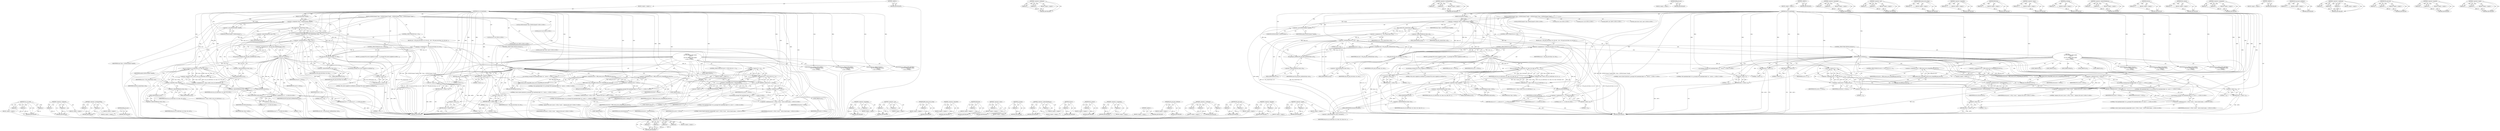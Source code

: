 digraph "&lt;operator&gt;.equals" {
vulnerable_259 [label=<(METHOD,irssi_ssl_verify)>];
vulnerable_260 [label=<(PARAM,p1)>];
vulnerable_261 [label=<(PARAM,p2)>];
vulnerable_262 [label=<(PARAM,p3)>];
vulnerable_263 [label=<(BLOCK,&lt;empty&gt;,&lt;empty&gt;)>];
vulnerable_264 [label=<(METHOD_RETURN,ANY)>];
vulnerable_241 [label=<(METHOD,&lt;operator&gt;.notEquals)>];
vulnerable_242 [label=<(PARAM,p1)>];
vulnerable_243 [label=<(PARAM,p2)>];
vulnerable_244 [label=<(BLOCK,&lt;empty&gt;,&lt;empty&gt;)>];
vulnerable_245 [label=<(METHOD_RETURN,ANY)>];
vulnerable_196 [label=<(METHOD,&lt;operator&gt;.lessEqualsThan)>];
vulnerable_197 [label=<(PARAM,p1)>];
vulnerable_198 [label=<(PARAM,p2)>];
vulnerable_199 [label=<(BLOCK,&lt;empty&gt;,&lt;empty&gt;)>];
vulnerable_200 [label=<(METHOD_RETURN,ANY)>];
vulnerable_218 [label=<(METHOD,ERR_get_error)>];
vulnerable_219 [label=<(BLOCK,&lt;empty&gt;,&lt;empty&gt;)>];
vulnerable_220 [label=<(METHOD_RETURN,ANY)>];
vulnerable_6 [label=<(METHOD,&lt;global&gt;)<SUB>1</SUB>>];
vulnerable_7 [label=<(BLOCK,&lt;empty&gt;,&lt;empty&gt;)<SUB>1</SUB>>];
vulnerable_8 [label=<(METHOD,irssi_ssl_handshake)<SUB>1</SUB>>];
vulnerable_9 [label=<(PARAM,GIOChannel *handle)<SUB>1</SUB>>];
vulnerable_10 [label=<(BLOCK,{
	GIOSSLChannel *chan = (GIOSSLChannel *)handl...,{
	GIOSSLChannel *chan = (GIOSSLChannel *)handl...)<SUB>2</SUB>>];
vulnerable_11 [label="<(LOCAL,GIOSSLChannel* chan: GIOSSLChannel*)<SUB>3</SUB>>"];
vulnerable_12 [label=<(&lt;operator&gt;.assignment,*chan = (GIOSSLChannel *)handle)<SUB>3</SUB>>];
vulnerable_13 [label=<(IDENTIFIER,chan,*chan = (GIOSSLChannel *)handle)<SUB>3</SUB>>];
vulnerable_14 [label=<(&lt;operator&gt;.cast,(GIOSSLChannel *)handle)<SUB>3</SUB>>];
vulnerable_15 [label=<(UNKNOWN,GIOSSLChannel *,GIOSSLChannel *)<SUB>3</SUB>>];
vulnerable_16 [label=<(IDENTIFIER,handle,(GIOSSLChannel *)handle)<SUB>3</SUB>>];
vulnerable_17 [label="<(LOCAL,int ret: int)<SUB>4</SUB>>"];
vulnerable_18 [label="<(LOCAL,int err: int)<SUB>4</SUB>>"];
vulnerable_19 [label="<(LOCAL,X509* cert: X509*)<SUB>5</SUB>>"];
vulnerable_20 [label="<(LOCAL,const char* errstr: char*)<SUB>6</SUB>>"];
vulnerable_21 [label=<(&lt;operator&gt;.assignment,ret = SSL_connect(chan-&gt;ssl))<SUB>8</SUB>>];
vulnerable_22 [label=<(IDENTIFIER,ret,ret = SSL_connect(chan-&gt;ssl))<SUB>8</SUB>>];
vulnerable_23 [label=<(SSL_connect,SSL_connect(chan-&gt;ssl))<SUB>8</SUB>>];
vulnerable_24 [label=<(&lt;operator&gt;.indirectFieldAccess,chan-&gt;ssl)<SUB>8</SUB>>];
vulnerable_25 [label=<(IDENTIFIER,chan,SSL_connect(chan-&gt;ssl))<SUB>8</SUB>>];
vulnerable_26 [label=<(FIELD_IDENTIFIER,ssl,ssl)<SUB>8</SUB>>];
vulnerable_27 [label=<(CONTROL_STRUCTURE,IF,if (ret &lt;= 0))<SUB>9</SUB>>];
vulnerable_28 [label=<(&lt;operator&gt;.lessEqualsThan,ret &lt;= 0)<SUB>9</SUB>>];
vulnerable_29 [label=<(IDENTIFIER,ret,ret &lt;= 0)<SUB>9</SUB>>];
vulnerable_30 [label=<(LITERAL,0,ret &lt;= 0)<SUB>9</SUB>>];
vulnerable_31 [label=<(BLOCK,{
		err = SSL_get_error(chan-&gt;ssl, ret);
		swit...,{
		err = SSL_get_error(chan-&gt;ssl, ret);
		swit...)<SUB>9</SUB>>];
vulnerable_32 [label=<(&lt;operator&gt;.assignment,err = SSL_get_error(chan-&gt;ssl, ret))<SUB>10</SUB>>];
vulnerable_33 [label=<(IDENTIFIER,err,err = SSL_get_error(chan-&gt;ssl, ret))<SUB>10</SUB>>];
vulnerable_34 [label=<(SSL_get_error,SSL_get_error(chan-&gt;ssl, ret))<SUB>10</SUB>>];
vulnerable_35 [label=<(&lt;operator&gt;.indirectFieldAccess,chan-&gt;ssl)<SUB>10</SUB>>];
vulnerable_36 [label=<(IDENTIFIER,chan,SSL_get_error(chan-&gt;ssl, ret))<SUB>10</SUB>>];
vulnerable_37 [label=<(FIELD_IDENTIFIER,ssl,ssl)<SUB>10</SUB>>];
vulnerable_38 [label=<(IDENTIFIER,ret,SSL_get_error(chan-&gt;ssl, ret))<SUB>10</SUB>>];
vulnerable_39 [label=<(CONTROL_STRUCTURE,SWITCH,switch(err))<SUB>11</SUB>>];
vulnerable_40 [label=<(IDENTIFIER,err,switch(err))<SUB>11</SUB>>];
vulnerable_41 [label="<(BLOCK,{
			case SSL_ERROR_WANT_READ:
				return 1;
		...,{
			case SSL_ERROR_WANT_READ:
				return 1;
		...)<SUB>11</SUB>>"];
vulnerable_42 [label=<(JUMP_TARGET,case)<SUB>12</SUB>>];
vulnerable_43 [label="<(IDENTIFIER,SSL_ERROR_WANT_READ,{
			case SSL_ERROR_WANT_READ:
				return 1;
		...)<SUB>12</SUB>>"];
vulnerable_44 [label=<(RETURN,return 1;,return 1;)<SUB>13</SUB>>];
vulnerable_45 [label=<(LITERAL,1,return 1;)<SUB>13</SUB>>];
vulnerable_46 [label=<(JUMP_TARGET,case)<SUB>14</SUB>>];
vulnerable_47 [label="<(IDENTIFIER,SSL_ERROR_WANT_WRITE,{
			case SSL_ERROR_WANT_READ:
				return 1;
		...)<SUB>14</SUB>>"];
vulnerable_48 [label=<(RETURN,return 3;,return 3;)<SUB>15</SUB>>];
vulnerable_49 [label=<(LITERAL,3,return 3;)<SUB>15</SUB>>];
vulnerable_50 [label=<(JUMP_TARGET,case)<SUB>16</SUB>>];
vulnerable_51 [label="<(IDENTIFIER,SSL_ERROR_ZERO_RETURN,{
			case SSL_ERROR_WANT_READ:
				return 1;
		...)<SUB>16</SUB>>"];
vulnerable_52 [label="<(g_warning,g_warning(&quot;SSL handshake failed: %s&quot;, &quot;server c...)<SUB>17</SUB>>"];
vulnerable_53 [label="<(LITERAL,&quot;SSL handshake failed: %s&quot;,g_warning(&quot;SSL handshake failed: %s&quot;, &quot;server c...)<SUB>17</SUB>>"];
vulnerable_54 [label="<(LITERAL,&quot;server closed connection&quot;,g_warning(&quot;SSL handshake failed: %s&quot;, &quot;server c...)<SUB>17</SUB>>"];
vulnerable_55 [label=<(RETURN,return -1;,return -1;)<SUB>18</SUB>>];
vulnerable_56 [label=<(&lt;operator&gt;.minus,-1)<SUB>18</SUB>>];
vulnerable_57 [label=<(LITERAL,1,-1)<SUB>18</SUB>>];
vulnerable_58 [label=<(JUMP_TARGET,case)<SUB>19</SUB>>];
vulnerable_59 [label="<(IDENTIFIER,SSL_ERROR_SYSCALL,{
			case SSL_ERROR_WANT_READ:
				return 1;
		...)<SUB>19</SUB>>"];
vulnerable_60 [label=<(&lt;operator&gt;.assignment,errstr = ERR_reason_error_string(ERR_get_error()))<SUB>20</SUB>>];
vulnerable_61 [label=<(IDENTIFIER,errstr,errstr = ERR_reason_error_string(ERR_get_error()))<SUB>20</SUB>>];
vulnerable_62 [label=<(ERR_reason_error_string,ERR_reason_error_string(ERR_get_error()))<SUB>20</SUB>>];
vulnerable_63 [label=<(ERR_get_error,ERR_get_error())<SUB>20</SUB>>];
vulnerable_64 [label=<(CONTROL_STRUCTURE,IF,if (errstr == NULL &amp;&amp; ret == -1))<SUB>21</SUB>>];
vulnerable_65 [label=<(&lt;operator&gt;.logicalAnd,errstr == NULL &amp;&amp; ret == -1)<SUB>21</SUB>>];
vulnerable_66 [label=<(&lt;operator&gt;.equals,errstr == NULL)<SUB>21</SUB>>];
vulnerable_67 [label=<(IDENTIFIER,errstr,errstr == NULL)<SUB>21</SUB>>];
vulnerable_68 [label=<(IDENTIFIER,NULL,errstr == NULL)<SUB>21</SUB>>];
vulnerable_69 [label=<(&lt;operator&gt;.equals,ret == -1)<SUB>21</SUB>>];
vulnerable_70 [label=<(IDENTIFIER,ret,ret == -1)<SUB>21</SUB>>];
vulnerable_71 [label=<(&lt;operator&gt;.minus,-1)<SUB>21</SUB>>];
vulnerable_72 [label=<(LITERAL,1,-1)<SUB>21</SUB>>];
vulnerable_73 [label=<(BLOCK,&lt;empty&gt;,&lt;empty&gt;)<SUB>22</SUB>>];
vulnerable_74 [label=<(&lt;operator&gt;.assignment,errstr = strerror(errno))<SUB>22</SUB>>];
vulnerable_75 [label=<(IDENTIFIER,errstr,errstr = strerror(errno))<SUB>22</SUB>>];
vulnerable_76 [label=<(strerror,strerror(errno))<SUB>22</SUB>>];
vulnerable_77 [label=<(IDENTIFIER,errno,strerror(errno))<SUB>22</SUB>>];
vulnerable_78 [label="<(g_warning,g_warning(&quot;SSL handshake failed: %s&quot;, errstr !=...)<SUB>23</SUB>>"];
vulnerable_79 [label="<(LITERAL,&quot;SSL handshake failed: %s&quot;,g_warning(&quot;SSL handshake failed: %s&quot;, errstr !=...)<SUB>23</SUB>>"];
vulnerable_80 [label="<(&lt;operator&gt;.conditional,errstr != NULL ? errstr : &quot;server closed connec...)<SUB>23</SUB>>"];
vulnerable_81 [label=<(&lt;operator&gt;.notEquals,errstr != NULL)<SUB>23</SUB>>];
vulnerable_82 [label=<(IDENTIFIER,errstr,errstr != NULL)<SUB>23</SUB>>];
vulnerable_83 [label=<(IDENTIFIER,NULL,errstr != NULL)<SUB>23</SUB>>];
vulnerable_84 [label="<(IDENTIFIER,errstr,errstr != NULL ? errstr : &quot;server closed connec...)<SUB>23</SUB>>"];
vulnerable_85 [label="<(LITERAL,&quot;server closed connection unexpectedly&quot;,errstr != NULL ? errstr : &quot;server closed connec...)<SUB>23</SUB>>"];
vulnerable_86 [label=<(RETURN,return -1;,return -1;)<SUB>24</SUB>>];
vulnerable_87 [label=<(&lt;operator&gt;.minus,-1)<SUB>24</SUB>>];
vulnerable_88 [label=<(LITERAL,1,-1)<SUB>24</SUB>>];
vulnerable_89 [label=<(JUMP_TARGET,default)<SUB>25</SUB>>];
vulnerable_90 [label=<(&lt;operator&gt;.assignment,errstr = ERR_reason_error_string(ERR_get_error()))<SUB>26</SUB>>];
vulnerable_91 [label=<(IDENTIFIER,errstr,errstr = ERR_reason_error_string(ERR_get_error()))<SUB>26</SUB>>];
vulnerable_92 [label=<(ERR_reason_error_string,ERR_reason_error_string(ERR_get_error()))<SUB>26</SUB>>];
vulnerable_93 [label=<(ERR_get_error,ERR_get_error())<SUB>26</SUB>>];
vulnerable_94 [label="<(g_warning,g_warning(&quot;SSL handshake failed: %s&quot;, errstr !=...)<SUB>27</SUB>>"];
vulnerable_95 [label="<(LITERAL,&quot;SSL handshake failed: %s&quot;,g_warning(&quot;SSL handshake failed: %s&quot;, errstr !=...)<SUB>27</SUB>>"];
vulnerable_96 [label="<(&lt;operator&gt;.conditional,errstr != NULL ? errstr : &quot;unknown SSL error&quot;)<SUB>27</SUB>>"];
vulnerable_97 [label=<(&lt;operator&gt;.notEquals,errstr != NULL)<SUB>27</SUB>>];
vulnerable_98 [label=<(IDENTIFIER,errstr,errstr != NULL)<SUB>27</SUB>>];
vulnerable_99 [label=<(IDENTIFIER,NULL,errstr != NULL)<SUB>27</SUB>>];
vulnerable_100 [label="<(IDENTIFIER,errstr,errstr != NULL ? errstr : &quot;unknown SSL error&quot;)<SUB>27</SUB>>"];
vulnerable_101 [label="<(LITERAL,&quot;unknown SSL error&quot;,errstr != NULL ? errstr : &quot;unknown SSL error&quot;)<SUB>27</SUB>>"];
vulnerable_102 [label=<(RETURN,return -1;,return -1;)<SUB>28</SUB>>];
vulnerable_103 [label=<(&lt;operator&gt;.minus,-1)<SUB>28</SUB>>];
vulnerable_104 [label=<(LITERAL,1,-1)<SUB>28</SUB>>];
vulnerable_105 [label=<(&lt;operator&gt;.assignment,cert = SSL_get_peer_certificate(chan-&gt;ssl))<SUB>32</SUB>>];
vulnerable_106 [label=<(IDENTIFIER,cert,cert = SSL_get_peer_certificate(chan-&gt;ssl))<SUB>32</SUB>>];
vulnerable_107 [label=<(SSL_get_peer_certificate,SSL_get_peer_certificate(chan-&gt;ssl))<SUB>32</SUB>>];
vulnerable_108 [label=<(&lt;operator&gt;.indirectFieldAccess,chan-&gt;ssl)<SUB>32</SUB>>];
vulnerable_109 [label=<(IDENTIFIER,chan,SSL_get_peer_certificate(chan-&gt;ssl))<SUB>32</SUB>>];
vulnerable_110 [label=<(FIELD_IDENTIFIER,ssl,ssl)<SUB>32</SUB>>];
vulnerable_111 [label=<(CONTROL_STRUCTURE,IF,if (cert == NULL))<SUB>33</SUB>>];
vulnerable_112 [label=<(&lt;operator&gt;.equals,cert == NULL)<SUB>33</SUB>>];
vulnerable_113 [label=<(IDENTIFIER,cert,cert == NULL)<SUB>33</SUB>>];
vulnerable_114 [label=<(IDENTIFIER,NULL,cert == NULL)<SUB>33</SUB>>];
vulnerable_115 [label=<(BLOCK,{
 		g_warning(&quot;SSL server supplied no certific...,{
 		g_warning(&quot;SSL server supplied no certific...)<SUB>33</SUB>>];
vulnerable_116 [label=<(g_warning,g_warning(&quot;SSL server supplied no certificate&quot;))<SUB>34</SUB>>];
vulnerable_117 [label=<(LITERAL,&quot;SSL server supplied no certificate&quot;,g_warning(&quot;SSL server supplied no certificate&quot;))<SUB>34</SUB>>];
vulnerable_118 [label=<(RETURN,return -1;,return -1;)<SUB>35</SUB>>];
vulnerable_119 [label=<(&lt;operator&gt;.minus,-1)<SUB>35</SUB>>];
vulnerable_120 [label=<(LITERAL,1,-1)<SUB>35</SUB>>];
vulnerable_121 [label=<(&lt;operator&gt;.assignment,ret = !chan-&gt;verify || irssi_ssl_verify(chan-&gt;s...)<SUB>37</SUB>>];
vulnerable_122 [label=<(IDENTIFIER,ret,ret = !chan-&gt;verify || irssi_ssl_verify(chan-&gt;s...)<SUB>37</SUB>>];
vulnerable_123 [label=<(&lt;operator&gt;.logicalOr,!chan-&gt;verify || irssi_ssl_verify(chan-&gt;ssl, ch...)<SUB>37</SUB>>];
vulnerable_124 [label=<(&lt;operator&gt;.logicalNot,!chan-&gt;verify)<SUB>37</SUB>>];
vulnerable_125 [label=<(&lt;operator&gt;.indirectFieldAccess,chan-&gt;verify)<SUB>37</SUB>>];
vulnerable_126 [label=<(IDENTIFIER,chan,!chan-&gt;verify)<SUB>37</SUB>>];
vulnerable_127 [label=<(FIELD_IDENTIFIER,verify,verify)<SUB>37</SUB>>];
vulnerable_128 [label=<(irssi_ssl_verify,irssi_ssl_verify(chan-&gt;ssl, chan-&gt;ctx, cert))<SUB>37</SUB>>];
vulnerable_129 [label=<(&lt;operator&gt;.indirectFieldAccess,chan-&gt;ssl)<SUB>37</SUB>>];
vulnerable_130 [label=<(IDENTIFIER,chan,irssi_ssl_verify(chan-&gt;ssl, chan-&gt;ctx, cert))<SUB>37</SUB>>];
vulnerable_131 [label=<(FIELD_IDENTIFIER,ssl,ssl)<SUB>37</SUB>>];
vulnerable_132 [label=<(&lt;operator&gt;.indirectFieldAccess,chan-&gt;ctx)<SUB>37</SUB>>];
vulnerable_133 [label=<(IDENTIFIER,chan,irssi_ssl_verify(chan-&gt;ssl, chan-&gt;ctx, cert))<SUB>37</SUB>>];
vulnerable_134 [label=<(FIELD_IDENTIFIER,ctx,ctx)<SUB>37</SUB>>];
vulnerable_135 [label=<(IDENTIFIER,cert,irssi_ssl_verify(chan-&gt;ssl, chan-&gt;ctx, cert))<SUB>37</SUB>>];
vulnerable_136 [label=<(X509_free,X509_free(cert))<SUB>38</SUB>>];
vulnerable_137 [label=<(IDENTIFIER,cert,X509_free(cert))<SUB>38</SUB>>];
vulnerable_138 [label="<(RETURN,return ret ? 0 : -1;,return ret ? 0 : -1;)<SUB>39</SUB>>"];
vulnerable_139 [label="<(&lt;operator&gt;.conditional,ret ? 0 : -1)<SUB>39</SUB>>"];
vulnerable_140 [label="<(IDENTIFIER,ret,ret ? 0 : -1)<SUB>39</SUB>>"];
vulnerable_141 [label="<(LITERAL,0,ret ? 0 : -1)<SUB>39</SUB>>"];
vulnerable_142 [label=<(&lt;operator&gt;.minus,-1)<SUB>39</SUB>>];
vulnerable_143 [label=<(LITERAL,1,-1)<SUB>39</SUB>>];
vulnerable_144 [label=<(METHOD_RETURN,int)<SUB>1</SUB>>];
vulnerable_146 [label=<(METHOD_RETURN,ANY)<SUB>1</SUB>>];
vulnerable_221 [label=<(METHOD,&lt;operator&gt;.logicalAnd)>];
vulnerable_222 [label=<(PARAM,p1)>];
vulnerable_223 [label=<(PARAM,p2)>];
vulnerable_224 [label=<(BLOCK,&lt;empty&gt;,&lt;empty&gt;)>];
vulnerable_225 [label=<(METHOD_RETURN,ANY)>];
vulnerable_182 [label=<(METHOD,&lt;operator&gt;.cast)>];
vulnerable_183 [label=<(PARAM,p1)>];
vulnerable_184 [label=<(PARAM,p2)>];
vulnerable_185 [label=<(BLOCK,&lt;empty&gt;,&lt;empty&gt;)>];
vulnerable_186 [label=<(METHOD_RETURN,ANY)>];
vulnerable_214 [label=<(METHOD,ERR_reason_error_string)>];
vulnerable_215 [label=<(PARAM,p1)>];
vulnerable_216 [label=<(BLOCK,&lt;empty&gt;,&lt;empty&gt;)>];
vulnerable_217 [label=<(METHOD_RETURN,ANY)>];
vulnerable_255 [label=<(METHOD,&lt;operator&gt;.logicalNot)>];
vulnerable_256 [label=<(PARAM,p1)>];
vulnerable_257 [label=<(BLOCK,&lt;empty&gt;,&lt;empty&gt;)>];
vulnerable_258 [label=<(METHOD_RETURN,ANY)>];
vulnerable_265 [label=<(METHOD,X509_free)>];
vulnerable_266 [label=<(PARAM,p1)>];
vulnerable_267 [label=<(BLOCK,&lt;empty&gt;,&lt;empty&gt;)>];
vulnerable_268 [label=<(METHOD_RETURN,ANY)>];
vulnerable_210 [label=<(METHOD,&lt;operator&gt;.minus)>];
vulnerable_211 [label=<(PARAM,p1)>];
vulnerable_212 [label=<(BLOCK,&lt;empty&gt;,&lt;empty&gt;)>];
vulnerable_213 [label=<(METHOD_RETURN,ANY)>];
vulnerable_206 [label=<(METHOD,g_warning)>];
vulnerable_207 [label=<(PARAM,p1)>];
vulnerable_208 [label=<(BLOCK,&lt;empty&gt;,&lt;empty&gt;)>];
vulnerable_209 [label=<(METHOD_RETURN,ANY)>];
vulnerable_191 [label=<(METHOD,&lt;operator&gt;.indirectFieldAccess)>];
vulnerable_192 [label=<(PARAM,p1)>];
vulnerable_193 [label=<(PARAM,p2)>];
vulnerable_194 [label=<(BLOCK,&lt;empty&gt;,&lt;empty&gt;)>];
vulnerable_195 [label=<(METHOD_RETURN,ANY)>];
vulnerable_231 [label=<(METHOD,strerror)>];
vulnerable_232 [label=<(PARAM,p1)>];
vulnerable_233 [label=<(BLOCK,&lt;empty&gt;,&lt;empty&gt;)>];
vulnerable_234 [label=<(METHOD_RETURN,ANY)>];
vulnerable_187 [label=<(METHOD,SSL_connect)>];
vulnerable_188 [label=<(PARAM,p1)>];
vulnerable_189 [label=<(BLOCK,&lt;empty&gt;,&lt;empty&gt;)>];
vulnerable_190 [label=<(METHOD_RETURN,ANY)>];
vulnerable_177 [label=<(METHOD,&lt;operator&gt;.assignment)>];
vulnerable_178 [label=<(PARAM,p1)>];
vulnerable_179 [label=<(PARAM,p2)>];
vulnerable_180 [label=<(BLOCK,&lt;empty&gt;,&lt;empty&gt;)>];
vulnerable_181 [label=<(METHOD_RETURN,ANY)>];
vulnerable_171 [label=<(METHOD,&lt;global&gt;)<SUB>1</SUB>>];
vulnerable_172 [label=<(BLOCK,&lt;empty&gt;,&lt;empty&gt;)>];
vulnerable_173 [label=<(METHOD_RETURN,ANY)>];
vulnerable_246 [label=<(METHOD,SSL_get_peer_certificate)>];
vulnerable_247 [label=<(PARAM,p1)>];
vulnerable_248 [label=<(BLOCK,&lt;empty&gt;,&lt;empty&gt;)>];
vulnerable_249 [label=<(METHOD_RETURN,ANY)>];
vulnerable_235 [label=<(METHOD,&lt;operator&gt;.conditional)>];
vulnerable_236 [label=<(PARAM,p1)>];
vulnerable_237 [label=<(PARAM,p2)>];
vulnerable_238 [label=<(PARAM,p3)>];
vulnerable_239 [label=<(BLOCK,&lt;empty&gt;,&lt;empty&gt;)>];
vulnerable_240 [label=<(METHOD_RETURN,ANY)>];
vulnerable_201 [label=<(METHOD,SSL_get_error)>];
vulnerable_202 [label=<(PARAM,p1)>];
vulnerable_203 [label=<(PARAM,p2)>];
vulnerable_204 [label=<(BLOCK,&lt;empty&gt;,&lt;empty&gt;)>];
vulnerable_205 [label=<(METHOD_RETURN,ANY)>];
vulnerable_250 [label=<(METHOD,&lt;operator&gt;.logicalOr)>];
vulnerable_251 [label=<(PARAM,p1)>];
vulnerable_252 [label=<(PARAM,p2)>];
vulnerable_253 [label=<(BLOCK,&lt;empty&gt;,&lt;empty&gt;)>];
vulnerable_254 [label=<(METHOD_RETURN,ANY)>];
vulnerable_226 [label=<(METHOD,&lt;operator&gt;.equals)>];
vulnerable_227 [label=<(PARAM,p1)>];
vulnerable_228 [label=<(PARAM,p2)>];
vulnerable_229 [label=<(BLOCK,&lt;empty&gt;,&lt;empty&gt;)>];
vulnerable_230 [label=<(METHOD_RETURN,ANY)>];
fixed_262 [label=<(METHOD,irssi_ssl_verify)>];
fixed_263 [label=<(PARAM,p1)>];
fixed_264 [label=<(PARAM,p2)>];
fixed_265 [label=<(PARAM,p3)>];
fixed_266 [label=<(PARAM,p4)>];
fixed_267 [label=<(BLOCK,&lt;empty&gt;,&lt;empty&gt;)>];
fixed_268 [label=<(METHOD_RETURN,ANY)>];
fixed_244 [label=<(METHOD,&lt;operator&gt;.notEquals)>];
fixed_245 [label=<(PARAM,p1)>];
fixed_246 [label=<(PARAM,p2)>];
fixed_247 [label=<(BLOCK,&lt;empty&gt;,&lt;empty&gt;)>];
fixed_248 [label=<(METHOD_RETURN,ANY)>];
fixed_199 [label=<(METHOD,&lt;operator&gt;.lessEqualsThan)>];
fixed_200 [label=<(PARAM,p1)>];
fixed_201 [label=<(PARAM,p2)>];
fixed_202 [label=<(BLOCK,&lt;empty&gt;,&lt;empty&gt;)>];
fixed_203 [label=<(METHOD_RETURN,ANY)>];
fixed_221 [label=<(METHOD,ERR_get_error)>];
fixed_222 [label=<(BLOCK,&lt;empty&gt;,&lt;empty&gt;)>];
fixed_223 [label=<(METHOD_RETURN,ANY)>];
fixed_6 [label=<(METHOD,&lt;global&gt;)<SUB>1</SUB>>];
fixed_7 [label=<(BLOCK,&lt;empty&gt;,&lt;empty&gt;)<SUB>1</SUB>>];
fixed_8 [label=<(METHOD,irssi_ssl_handshake)<SUB>1</SUB>>];
fixed_9 [label=<(PARAM,GIOChannel *handle)<SUB>1</SUB>>];
fixed_10 [label=<(BLOCK,{
	GIOSSLChannel *chan = (GIOSSLChannel *)handl...,{
	GIOSSLChannel *chan = (GIOSSLChannel *)handl...)<SUB>2</SUB>>];
fixed_11 [label="<(LOCAL,GIOSSLChannel* chan: GIOSSLChannel*)<SUB>3</SUB>>"];
fixed_12 [label=<(&lt;operator&gt;.assignment,*chan = (GIOSSLChannel *)handle)<SUB>3</SUB>>];
fixed_13 [label=<(IDENTIFIER,chan,*chan = (GIOSSLChannel *)handle)<SUB>3</SUB>>];
fixed_14 [label=<(&lt;operator&gt;.cast,(GIOSSLChannel *)handle)<SUB>3</SUB>>];
fixed_15 [label=<(UNKNOWN,GIOSSLChannel *,GIOSSLChannel *)<SUB>3</SUB>>];
fixed_16 [label=<(IDENTIFIER,handle,(GIOSSLChannel *)handle)<SUB>3</SUB>>];
fixed_17 [label="<(LOCAL,int ret: int)<SUB>4</SUB>>"];
fixed_18 [label="<(LOCAL,int err: int)<SUB>4</SUB>>"];
fixed_19 [label="<(LOCAL,X509* cert: X509*)<SUB>5</SUB>>"];
fixed_20 [label="<(LOCAL,const char* errstr: char*)<SUB>6</SUB>>"];
fixed_21 [label=<(&lt;operator&gt;.assignment,ret = SSL_connect(chan-&gt;ssl))<SUB>8</SUB>>];
fixed_22 [label=<(IDENTIFIER,ret,ret = SSL_connect(chan-&gt;ssl))<SUB>8</SUB>>];
fixed_23 [label=<(SSL_connect,SSL_connect(chan-&gt;ssl))<SUB>8</SUB>>];
fixed_24 [label=<(&lt;operator&gt;.indirectFieldAccess,chan-&gt;ssl)<SUB>8</SUB>>];
fixed_25 [label=<(IDENTIFIER,chan,SSL_connect(chan-&gt;ssl))<SUB>8</SUB>>];
fixed_26 [label=<(FIELD_IDENTIFIER,ssl,ssl)<SUB>8</SUB>>];
fixed_27 [label=<(CONTROL_STRUCTURE,IF,if (ret &lt;= 0))<SUB>9</SUB>>];
fixed_28 [label=<(&lt;operator&gt;.lessEqualsThan,ret &lt;= 0)<SUB>9</SUB>>];
fixed_29 [label=<(IDENTIFIER,ret,ret &lt;= 0)<SUB>9</SUB>>];
fixed_30 [label=<(LITERAL,0,ret &lt;= 0)<SUB>9</SUB>>];
fixed_31 [label=<(BLOCK,{
		err = SSL_get_error(chan-&gt;ssl, ret);
		swit...,{
		err = SSL_get_error(chan-&gt;ssl, ret);
		swit...)<SUB>9</SUB>>];
fixed_32 [label=<(&lt;operator&gt;.assignment,err = SSL_get_error(chan-&gt;ssl, ret))<SUB>10</SUB>>];
fixed_33 [label=<(IDENTIFIER,err,err = SSL_get_error(chan-&gt;ssl, ret))<SUB>10</SUB>>];
fixed_34 [label=<(SSL_get_error,SSL_get_error(chan-&gt;ssl, ret))<SUB>10</SUB>>];
fixed_35 [label=<(&lt;operator&gt;.indirectFieldAccess,chan-&gt;ssl)<SUB>10</SUB>>];
fixed_36 [label=<(IDENTIFIER,chan,SSL_get_error(chan-&gt;ssl, ret))<SUB>10</SUB>>];
fixed_37 [label=<(FIELD_IDENTIFIER,ssl,ssl)<SUB>10</SUB>>];
fixed_38 [label=<(IDENTIFIER,ret,SSL_get_error(chan-&gt;ssl, ret))<SUB>10</SUB>>];
fixed_39 [label=<(CONTROL_STRUCTURE,SWITCH,switch(err))<SUB>11</SUB>>];
fixed_40 [label=<(IDENTIFIER,err,switch(err))<SUB>11</SUB>>];
fixed_41 [label="<(BLOCK,{
			case SSL_ERROR_WANT_READ:
				return 1;
		...,{
			case SSL_ERROR_WANT_READ:
				return 1;
		...)<SUB>11</SUB>>"];
fixed_42 [label=<(JUMP_TARGET,case)<SUB>12</SUB>>];
fixed_43 [label="<(IDENTIFIER,SSL_ERROR_WANT_READ,{
			case SSL_ERROR_WANT_READ:
				return 1;
		...)<SUB>12</SUB>>"];
fixed_44 [label=<(RETURN,return 1;,return 1;)<SUB>13</SUB>>];
fixed_45 [label=<(LITERAL,1,return 1;)<SUB>13</SUB>>];
fixed_46 [label=<(JUMP_TARGET,case)<SUB>14</SUB>>];
fixed_47 [label="<(IDENTIFIER,SSL_ERROR_WANT_WRITE,{
			case SSL_ERROR_WANT_READ:
				return 1;
		...)<SUB>14</SUB>>"];
fixed_48 [label=<(RETURN,return 3;,return 3;)<SUB>15</SUB>>];
fixed_49 [label=<(LITERAL,3,return 3;)<SUB>15</SUB>>];
fixed_50 [label=<(JUMP_TARGET,case)<SUB>16</SUB>>];
fixed_51 [label="<(IDENTIFIER,SSL_ERROR_ZERO_RETURN,{
			case SSL_ERROR_WANT_READ:
				return 1;
		...)<SUB>16</SUB>>"];
fixed_52 [label="<(g_warning,g_warning(&quot;SSL handshake failed: %s&quot;, &quot;server c...)<SUB>17</SUB>>"];
fixed_53 [label="<(LITERAL,&quot;SSL handshake failed: %s&quot;,g_warning(&quot;SSL handshake failed: %s&quot;, &quot;server c...)<SUB>17</SUB>>"];
fixed_54 [label="<(LITERAL,&quot;server closed connection&quot;,g_warning(&quot;SSL handshake failed: %s&quot;, &quot;server c...)<SUB>17</SUB>>"];
fixed_55 [label=<(RETURN,return -1;,return -1;)<SUB>18</SUB>>];
fixed_56 [label=<(&lt;operator&gt;.minus,-1)<SUB>18</SUB>>];
fixed_57 [label=<(LITERAL,1,-1)<SUB>18</SUB>>];
fixed_58 [label=<(JUMP_TARGET,case)<SUB>19</SUB>>];
fixed_59 [label="<(IDENTIFIER,SSL_ERROR_SYSCALL,{
			case SSL_ERROR_WANT_READ:
				return 1;
		...)<SUB>19</SUB>>"];
fixed_60 [label=<(&lt;operator&gt;.assignment,errstr = ERR_reason_error_string(ERR_get_error()))<SUB>20</SUB>>];
fixed_61 [label=<(IDENTIFIER,errstr,errstr = ERR_reason_error_string(ERR_get_error()))<SUB>20</SUB>>];
fixed_62 [label=<(ERR_reason_error_string,ERR_reason_error_string(ERR_get_error()))<SUB>20</SUB>>];
fixed_63 [label=<(ERR_get_error,ERR_get_error())<SUB>20</SUB>>];
fixed_64 [label=<(CONTROL_STRUCTURE,IF,if (errstr == NULL &amp;&amp; ret == -1))<SUB>21</SUB>>];
fixed_65 [label=<(&lt;operator&gt;.logicalAnd,errstr == NULL &amp;&amp; ret == -1)<SUB>21</SUB>>];
fixed_66 [label=<(&lt;operator&gt;.equals,errstr == NULL)<SUB>21</SUB>>];
fixed_67 [label=<(IDENTIFIER,errstr,errstr == NULL)<SUB>21</SUB>>];
fixed_68 [label=<(IDENTIFIER,NULL,errstr == NULL)<SUB>21</SUB>>];
fixed_69 [label=<(&lt;operator&gt;.equals,ret == -1)<SUB>21</SUB>>];
fixed_70 [label=<(IDENTIFIER,ret,ret == -1)<SUB>21</SUB>>];
fixed_71 [label=<(&lt;operator&gt;.minus,-1)<SUB>21</SUB>>];
fixed_72 [label=<(LITERAL,1,-1)<SUB>21</SUB>>];
fixed_73 [label=<(BLOCK,&lt;empty&gt;,&lt;empty&gt;)<SUB>22</SUB>>];
fixed_74 [label=<(&lt;operator&gt;.assignment,errstr = strerror(errno))<SUB>22</SUB>>];
fixed_75 [label=<(IDENTIFIER,errstr,errstr = strerror(errno))<SUB>22</SUB>>];
fixed_76 [label=<(strerror,strerror(errno))<SUB>22</SUB>>];
fixed_77 [label=<(IDENTIFIER,errno,strerror(errno))<SUB>22</SUB>>];
fixed_78 [label="<(g_warning,g_warning(&quot;SSL handshake failed: %s&quot;, errstr !=...)<SUB>23</SUB>>"];
fixed_79 [label="<(LITERAL,&quot;SSL handshake failed: %s&quot;,g_warning(&quot;SSL handshake failed: %s&quot;, errstr !=...)<SUB>23</SUB>>"];
fixed_80 [label="<(&lt;operator&gt;.conditional,errstr != NULL ? errstr : &quot;server closed connec...)<SUB>23</SUB>>"];
fixed_81 [label=<(&lt;operator&gt;.notEquals,errstr != NULL)<SUB>23</SUB>>];
fixed_82 [label=<(IDENTIFIER,errstr,errstr != NULL)<SUB>23</SUB>>];
fixed_83 [label=<(IDENTIFIER,NULL,errstr != NULL)<SUB>23</SUB>>];
fixed_84 [label="<(IDENTIFIER,errstr,errstr != NULL ? errstr : &quot;server closed connec...)<SUB>23</SUB>>"];
fixed_85 [label="<(LITERAL,&quot;server closed connection unexpectedly&quot;,errstr != NULL ? errstr : &quot;server closed connec...)<SUB>23</SUB>>"];
fixed_86 [label=<(RETURN,return -1;,return -1;)<SUB>24</SUB>>];
fixed_87 [label=<(&lt;operator&gt;.minus,-1)<SUB>24</SUB>>];
fixed_88 [label=<(LITERAL,1,-1)<SUB>24</SUB>>];
fixed_89 [label=<(JUMP_TARGET,default)<SUB>25</SUB>>];
fixed_90 [label=<(&lt;operator&gt;.assignment,errstr = ERR_reason_error_string(ERR_get_error()))<SUB>26</SUB>>];
fixed_91 [label=<(IDENTIFIER,errstr,errstr = ERR_reason_error_string(ERR_get_error()))<SUB>26</SUB>>];
fixed_92 [label=<(ERR_reason_error_string,ERR_reason_error_string(ERR_get_error()))<SUB>26</SUB>>];
fixed_93 [label=<(ERR_get_error,ERR_get_error())<SUB>26</SUB>>];
fixed_94 [label="<(g_warning,g_warning(&quot;SSL handshake failed: %s&quot;, errstr !=...)<SUB>27</SUB>>"];
fixed_95 [label="<(LITERAL,&quot;SSL handshake failed: %s&quot;,g_warning(&quot;SSL handshake failed: %s&quot;, errstr !=...)<SUB>27</SUB>>"];
fixed_96 [label="<(&lt;operator&gt;.conditional,errstr != NULL ? errstr : &quot;unknown SSL error&quot;)<SUB>27</SUB>>"];
fixed_97 [label=<(&lt;operator&gt;.notEquals,errstr != NULL)<SUB>27</SUB>>];
fixed_98 [label=<(IDENTIFIER,errstr,errstr != NULL)<SUB>27</SUB>>];
fixed_99 [label=<(IDENTIFIER,NULL,errstr != NULL)<SUB>27</SUB>>];
fixed_100 [label="<(IDENTIFIER,errstr,errstr != NULL ? errstr : &quot;unknown SSL error&quot;)<SUB>27</SUB>>"];
fixed_101 [label="<(LITERAL,&quot;unknown SSL error&quot;,errstr != NULL ? errstr : &quot;unknown SSL error&quot;)<SUB>27</SUB>>"];
fixed_102 [label=<(RETURN,return -1;,return -1;)<SUB>28</SUB>>];
fixed_103 [label=<(&lt;operator&gt;.minus,-1)<SUB>28</SUB>>];
fixed_104 [label=<(LITERAL,1,-1)<SUB>28</SUB>>];
fixed_105 [label=<(&lt;operator&gt;.assignment,cert = SSL_get_peer_certificate(chan-&gt;ssl))<SUB>32</SUB>>];
fixed_106 [label=<(IDENTIFIER,cert,cert = SSL_get_peer_certificate(chan-&gt;ssl))<SUB>32</SUB>>];
fixed_107 [label=<(SSL_get_peer_certificate,SSL_get_peer_certificate(chan-&gt;ssl))<SUB>32</SUB>>];
fixed_108 [label=<(&lt;operator&gt;.indirectFieldAccess,chan-&gt;ssl)<SUB>32</SUB>>];
fixed_109 [label=<(IDENTIFIER,chan,SSL_get_peer_certificate(chan-&gt;ssl))<SUB>32</SUB>>];
fixed_110 [label=<(FIELD_IDENTIFIER,ssl,ssl)<SUB>32</SUB>>];
fixed_111 [label=<(CONTROL_STRUCTURE,IF,if (cert == NULL))<SUB>33</SUB>>];
fixed_112 [label=<(&lt;operator&gt;.equals,cert == NULL)<SUB>33</SUB>>];
fixed_113 [label=<(IDENTIFIER,cert,cert == NULL)<SUB>33</SUB>>];
fixed_114 [label=<(IDENTIFIER,NULL,cert == NULL)<SUB>33</SUB>>];
fixed_115 [label=<(BLOCK,{
 		g_warning(&quot;SSL server supplied no certific...,{
 		g_warning(&quot;SSL server supplied no certific...)<SUB>33</SUB>>];
fixed_116 [label=<(g_warning,g_warning(&quot;SSL server supplied no certificate&quot;))<SUB>34</SUB>>];
fixed_117 [label=<(LITERAL,&quot;SSL server supplied no certificate&quot;,g_warning(&quot;SSL server supplied no certificate&quot;))<SUB>34</SUB>>];
fixed_118 [label=<(RETURN,return -1;,return -1;)<SUB>35</SUB>>];
fixed_119 [label=<(&lt;operator&gt;.minus,-1)<SUB>35</SUB>>];
fixed_120 [label=<(LITERAL,1,-1)<SUB>35</SUB>>];
fixed_121 [label=<(&lt;operator&gt;.assignment,ret = !chan-&gt;verify || irssi_ssl_verify(chan-&gt;s...)<SUB>37</SUB>>];
fixed_122 [label=<(IDENTIFIER,ret,ret = !chan-&gt;verify || irssi_ssl_verify(chan-&gt;s...)<SUB>37</SUB>>];
fixed_123 [label=<(&lt;operator&gt;.logicalOr,!chan-&gt;verify || irssi_ssl_verify(chan-&gt;ssl, ch...)<SUB>37</SUB>>];
fixed_124 [label=<(&lt;operator&gt;.logicalNot,!chan-&gt;verify)<SUB>37</SUB>>];
fixed_125 [label=<(&lt;operator&gt;.indirectFieldAccess,chan-&gt;verify)<SUB>37</SUB>>];
fixed_126 [label=<(IDENTIFIER,chan,!chan-&gt;verify)<SUB>37</SUB>>];
fixed_127 [label=<(FIELD_IDENTIFIER,verify,verify)<SUB>37</SUB>>];
fixed_128 [label=<(irssi_ssl_verify,irssi_ssl_verify(chan-&gt;ssl, chan-&gt;ctx, chan-&gt;ho...)<SUB>37</SUB>>];
fixed_129 [label=<(&lt;operator&gt;.indirectFieldAccess,chan-&gt;ssl)<SUB>37</SUB>>];
fixed_130 [label=<(IDENTIFIER,chan,irssi_ssl_verify(chan-&gt;ssl, chan-&gt;ctx, chan-&gt;ho...)<SUB>37</SUB>>];
fixed_131 [label=<(FIELD_IDENTIFIER,ssl,ssl)<SUB>37</SUB>>];
fixed_132 [label=<(&lt;operator&gt;.indirectFieldAccess,chan-&gt;ctx)<SUB>37</SUB>>];
fixed_133 [label=<(IDENTIFIER,chan,irssi_ssl_verify(chan-&gt;ssl, chan-&gt;ctx, chan-&gt;ho...)<SUB>37</SUB>>];
fixed_134 [label=<(FIELD_IDENTIFIER,ctx,ctx)<SUB>37</SUB>>];
fixed_135 [label=<(&lt;operator&gt;.indirectFieldAccess,chan-&gt;hostname)<SUB>37</SUB>>];
fixed_136 [label=<(IDENTIFIER,chan,irssi_ssl_verify(chan-&gt;ssl, chan-&gt;ctx, chan-&gt;ho...)<SUB>37</SUB>>];
fixed_137 [label=<(FIELD_IDENTIFIER,hostname,hostname)<SUB>37</SUB>>];
fixed_138 [label=<(IDENTIFIER,cert,irssi_ssl_verify(chan-&gt;ssl, chan-&gt;ctx, chan-&gt;ho...)<SUB>37</SUB>>];
fixed_139 [label=<(X509_free,X509_free(cert))<SUB>38</SUB>>];
fixed_140 [label=<(IDENTIFIER,cert,X509_free(cert))<SUB>38</SUB>>];
fixed_141 [label="<(RETURN,return ret ? 0 : -1;,return ret ? 0 : -1;)<SUB>39</SUB>>"];
fixed_142 [label="<(&lt;operator&gt;.conditional,ret ? 0 : -1)<SUB>39</SUB>>"];
fixed_143 [label="<(IDENTIFIER,ret,ret ? 0 : -1)<SUB>39</SUB>>"];
fixed_144 [label="<(LITERAL,0,ret ? 0 : -1)<SUB>39</SUB>>"];
fixed_145 [label=<(&lt;operator&gt;.minus,-1)<SUB>39</SUB>>];
fixed_146 [label=<(LITERAL,1,-1)<SUB>39</SUB>>];
fixed_147 [label=<(METHOD_RETURN,int)<SUB>1</SUB>>];
fixed_149 [label=<(METHOD_RETURN,ANY)<SUB>1</SUB>>];
fixed_224 [label=<(METHOD,&lt;operator&gt;.logicalAnd)>];
fixed_225 [label=<(PARAM,p1)>];
fixed_226 [label=<(PARAM,p2)>];
fixed_227 [label=<(BLOCK,&lt;empty&gt;,&lt;empty&gt;)>];
fixed_228 [label=<(METHOD_RETURN,ANY)>];
fixed_185 [label=<(METHOD,&lt;operator&gt;.cast)>];
fixed_186 [label=<(PARAM,p1)>];
fixed_187 [label=<(PARAM,p2)>];
fixed_188 [label=<(BLOCK,&lt;empty&gt;,&lt;empty&gt;)>];
fixed_189 [label=<(METHOD_RETURN,ANY)>];
fixed_217 [label=<(METHOD,ERR_reason_error_string)>];
fixed_218 [label=<(PARAM,p1)>];
fixed_219 [label=<(BLOCK,&lt;empty&gt;,&lt;empty&gt;)>];
fixed_220 [label=<(METHOD_RETURN,ANY)>];
fixed_258 [label=<(METHOD,&lt;operator&gt;.logicalNot)>];
fixed_259 [label=<(PARAM,p1)>];
fixed_260 [label=<(BLOCK,&lt;empty&gt;,&lt;empty&gt;)>];
fixed_261 [label=<(METHOD_RETURN,ANY)>];
fixed_269 [label=<(METHOD,X509_free)>];
fixed_270 [label=<(PARAM,p1)>];
fixed_271 [label=<(BLOCK,&lt;empty&gt;,&lt;empty&gt;)>];
fixed_272 [label=<(METHOD_RETURN,ANY)>];
fixed_213 [label=<(METHOD,&lt;operator&gt;.minus)>];
fixed_214 [label=<(PARAM,p1)>];
fixed_215 [label=<(BLOCK,&lt;empty&gt;,&lt;empty&gt;)>];
fixed_216 [label=<(METHOD_RETURN,ANY)>];
fixed_209 [label=<(METHOD,g_warning)>];
fixed_210 [label=<(PARAM,p1)>];
fixed_211 [label=<(BLOCK,&lt;empty&gt;,&lt;empty&gt;)>];
fixed_212 [label=<(METHOD_RETURN,ANY)>];
fixed_194 [label=<(METHOD,&lt;operator&gt;.indirectFieldAccess)>];
fixed_195 [label=<(PARAM,p1)>];
fixed_196 [label=<(PARAM,p2)>];
fixed_197 [label=<(BLOCK,&lt;empty&gt;,&lt;empty&gt;)>];
fixed_198 [label=<(METHOD_RETURN,ANY)>];
fixed_234 [label=<(METHOD,strerror)>];
fixed_235 [label=<(PARAM,p1)>];
fixed_236 [label=<(BLOCK,&lt;empty&gt;,&lt;empty&gt;)>];
fixed_237 [label=<(METHOD_RETURN,ANY)>];
fixed_190 [label=<(METHOD,SSL_connect)>];
fixed_191 [label=<(PARAM,p1)>];
fixed_192 [label=<(BLOCK,&lt;empty&gt;,&lt;empty&gt;)>];
fixed_193 [label=<(METHOD_RETURN,ANY)>];
fixed_180 [label=<(METHOD,&lt;operator&gt;.assignment)>];
fixed_181 [label=<(PARAM,p1)>];
fixed_182 [label=<(PARAM,p2)>];
fixed_183 [label=<(BLOCK,&lt;empty&gt;,&lt;empty&gt;)>];
fixed_184 [label=<(METHOD_RETURN,ANY)>];
fixed_174 [label=<(METHOD,&lt;global&gt;)<SUB>1</SUB>>];
fixed_175 [label=<(BLOCK,&lt;empty&gt;,&lt;empty&gt;)>];
fixed_176 [label=<(METHOD_RETURN,ANY)>];
fixed_249 [label=<(METHOD,SSL_get_peer_certificate)>];
fixed_250 [label=<(PARAM,p1)>];
fixed_251 [label=<(BLOCK,&lt;empty&gt;,&lt;empty&gt;)>];
fixed_252 [label=<(METHOD_RETURN,ANY)>];
fixed_238 [label=<(METHOD,&lt;operator&gt;.conditional)>];
fixed_239 [label=<(PARAM,p1)>];
fixed_240 [label=<(PARAM,p2)>];
fixed_241 [label=<(PARAM,p3)>];
fixed_242 [label=<(BLOCK,&lt;empty&gt;,&lt;empty&gt;)>];
fixed_243 [label=<(METHOD_RETURN,ANY)>];
fixed_204 [label=<(METHOD,SSL_get_error)>];
fixed_205 [label=<(PARAM,p1)>];
fixed_206 [label=<(PARAM,p2)>];
fixed_207 [label=<(BLOCK,&lt;empty&gt;,&lt;empty&gt;)>];
fixed_208 [label=<(METHOD_RETURN,ANY)>];
fixed_253 [label=<(METHOD,&lt;operator&gt;.logicalOr)>];
fixed_254 [label=<(PARAM,p1)>];
fixed_255 [label=<(PARAM,p2)>];
fixed_256 [label=<(BLOCK,&lt;empty&gt;,&lt;empty&gt;)>];
fixed_257 [label=<(METHOD_RETURN,ANY)>];
fixed_229 [label=<(METHOD,&lt;operator&gt;.equals)>];
fixed_230 [label=<(PARAM,p1)>];
fixed_231 [label=<(PARAM,p2)>];
fixed_232 [label=<(BLOCK,&lt;empty&gt;,&lt;empty&gt;)>];
fixed_233 [label=<(METHOD_RETURN,ANY)>];
vulnerable_259 -> vulnerable_260  [key=0, label="AST: "];
vulnerable_259 -> vulnerable_260  [key=1, label="DDG: "];
vulnerable_259 -> vulnerable_263  [key=0, label="AST: "];
vulnerable_259 -> vulnerable_261  [key=0, label="AST: "];
vulnerable_259 -> vulnerable_261  [key=1, label="DDG: "];
vulnerable_259 -> vulnerable_264  [key=0, label="AST: "];
vulnerable_259 -> vulnerable_264  [key=1, label="CFG: "];
vulnerable_259 -> vulnerable_262  [key=0, label="AST: "];
vulnerable_259 -> vulnerable_262  [key=1, label="DDG: "];
vulnerable_260 -> vulnerable_264  [key=0, label="DDG: p1"];
vulnerable_261 -> vulnerable_264  [key=0, label="DDG: p2"];
vulnerable_262 -> vulnerable_264  [key=0, label="DDG: p3"];
vulnerable_263 -> fixed_262  [key=0];
vulnerable_264 -> fixed_262  [key=0];
vulnerable_241 -> vulnerable_242  [key=0, label="AST: "];
vulnerable_241 -> vulnerable_242  [key=1, label="DDG: "];
vulnerable_241 -> vulnerable_244  [key=0, label="AST: "];
vulnerable_241 -> vulnerable_243  [key=0, label="AST: "];
vulnerable_241 -> vulnerable_243  [key=1, label="DDG: "];
vulnerable_241 -> vulnerable_245  [key=0, label="AST: "];
vulnerable_241 -> vulnerable_245  [key=1, label="CFG: "];
vulnerable_242 -> vulnerable_245  [key=0, label="DDG: p1"];
vulnerable_243 -> vulnerable_245  [key=0, label="DDG: p2"];
vulnerable_244 -> fixed_262  [key=0];
vulnerable_245 -> fixed_262  [key=0];
vulnerable_196 -> vulnerable_197  [key=0, label="AST: "];
vulnerable_196 -> vulnerable_197  [key=1, label="DDG: "];
vulnerable_196 -> vulnerable_199  [key=0, label="AST: "];
vulnerable_196 -> vulnerable_198  [key=0, label="AST: "];
vulnerable_196 -> vulnerable_198  [key=1, label="DDG: "];
vulnerable_196 -> vulnerable_200  [key=0, label="AST: "];
vulnerable_196 -> vulnerable_200  [key=1, label="CFG: "];
vulnerable_197 -> vulnerable_200  [key=0, label="DDG: p1"];
vulnerable_198 -> vulnerable_200  [key=0, label="DDG: p2"];
vulnerable_199 -> fixed_262  [key=0];
vulnerable_200 -> fixed_262  [key=0];
vulnerable_218 -> vulnerable_219  [key=0, label="AST: "];
vulnerable_218 -> vulnerable_220  [key=0, label="AST: "];
vulnerable_218 -> vulnerable_220  [key=1, label="CFG: "];
vulnerable_219 -> fixed_262  [key=0];
vulnerable_220 -> fixed_262  [key=0];
vulnerable_6 -> vulnerable_7  [key=0, label="AST: "];
vulnerable_6 -> vulnerable_146  [key=0, label="AST: "];
vulnerable_6 -> vulnerable_146  [key=1, label="CFG: "];
vulnerable_7 -> vulnerable_8  [key=0, label="AST: "];
vulnerable_8 -> vulnerable_9  [key=0, label="AST: "];
vulnerable_8 -> vulnerable_9  [key=1, label="DDG: "];
vulnerable_8 -> vulnerable_10  [key=0, label="AST: "];
vulnerable_8 -> vulnerable_144  [key=0, label="AST: "];
vulnerable_8 -> vulnerable_15  [key=0, label="CFG: "];
vulnerable_8 -> vulnerable_12  [key=0, label="DDG: "];
vulnerable_8 -> vulnerable_136  [key=0, label="DDG: "];
vulnerable_8 -> vulnerable_139  [key=0, label="DDG: "];
vulnerable_8 -> vulnerable_14  [key=0, label="DDG: "];
vulnerable_8 -> vulnerable_28  [key=0, label="DDG: "];
vulnerable_8 -> vulnerable_112  [key=0, label="DDG: "];
vulnerable_8 -> vulnerable_40  [key=0, label="DDG: "];
vulnerable_8 -> vulnerable_116  [key=0, label="DDG: "];
vulnerable_8 -> vulnerable_128  [key=0, label="DDG: "];
vulnerable_8 -> vulnerable_142  [key=0, label="DDG: "];
vulnerable_8 -> vulnerable_34  [key=0, label="DDG: "];
vulnerable_8 -> vulnerable_43  [key=0, label="DDG: "];
vulnerable_8 -> vulnerable_44  [key=0, label="DDG: "];
vulnerable_8 -> vulnerable_47  [key=0, label="DDG: "];
vulnerable_8 -> vulnerable_48  [key=0, label="DDG: "];
vulnerable_8 -> vulnerable_51  [key=0, label="DDG: "];
vulnerable_8 -> vulnerable_59  [key=0, label="DDG: "];
vulnerable_8 -> vulnerable_119  [key=0, label="DDG: "];
vulnerable_8 -> vulnerable_45  [key=0, label="DDG: "];
vulnerable_8 -> vulnerable_49  [key=0, label="DDG: "];
vulnerable_8 -> vulnerable_52  [key=0, label="DDG: "];
vulnerable_8 -> vulnerable_78  [key=0, label="DDG: "];
vulnerable_8 -> vulnerable_94  [key=0, label="DDG: "];
vulnerable_8 -> vulnerable_56  [key=0, label="DDG: "];
vulnerable_8 -> vulnerable_62  [key=0, label="DDG: "];
vulnerable_8 -> vulnerable_80  [key=0, label="DDG: "];
vulnerable_8 -> vulnerable_87  [key=0, label="DDG: "];
vulnerable_8 -> vulnerable_92  [key=0, label="DDG: "];
vulnerable_8 -> vulnerable_96  [key=0, label="DDG: "];
vulnerable_8 -> vulnerable_103  [key=0, label="DDG: "];
vulnerable_8 -> vulnerable_66  [key=0, label="DDG: "];
vulnerable_8 -> vulnerable_69  [key=0, label="DDG: "];
vulnerable_8 -> vulnerable_81  [key=0, label="DDG: "];
vulnerable_8 -> vulnerable_97  [key=0, label="DDG: "];
vulnerable_8 -> vulnerable_71  [key=0, label="DDG: "];
vulnerable_8 -> vulnerable_76  [key=0, label="DDG: "];
vulnerable_9 -> vulnerable_12  [key=0, label="DDG: handle"];
vulnerable_9 -> vulnerable_14  [key=0, label="DDG: handle"];
vulnerable_10 -> vulnerable_11  [key=0, label="AST: "];
vulnerable_10 -> vulnerable_12  [key=0, label="AST: "];
vulnerable_10 -> vulnerable_17  [key=0, label="AST: "];
vulnerable_10 -> vulnerable_18  [key=0, label="AST: "];
vulnerable_10 -> vulnerable_19  [key=0, label="AST: "];
vulnerable_10 -> vulnerable_20  [key=0, label="AST: "];
vulnerable_10 -> vulnerable_21  [key=0, label="AST: "];
vulnerable_10 -> vulnerable_27  [key=0, label="AST: "];
vulnerable_10 -> vulnerable_105  [key=0, label="AST: "];
vulnerable_10 -> vulnerable_111  [key=0, label="AST: "];
vulnerable_10 -> vulnerable_121  [key=0, label="AST: "];
vulnerable_10 -> vulnerable_136  [key=0, label="AST: "];
vulnerable_10 -> vulnerable_138  [key=0, label="AST: "];
vulnerable_11 -> fixed_262  [key=0];
vulnerable_12 -> vulnerable_13  [key=0, label="AST: "];
vulnerable_12 -> vulnerable_14  [key=0, label="AST: "];
vulnerable_12 -> vulnerable_26  [key=0, label="CFG: "];
vulnerable_12 -> vulnerable_144  [key=0, label="DDG: chan"];
vulnerable_12 -> vulnerable_144  [key=1, label="DDG: (GIOSSLChannel *)handle"];
vulnerable_12 -> vulnerable_144  [key=2, label="DDG: *chan = (GIOSSLChannel *)handle"];
vulnerable_12 -> vulnerable_23  [key=0, label="DDG: chan"];
vulnerable_12 -> vulnerable_107  [key=0, label="DDG: chan"];
vulnerable_12 -> vulnerable_124  [key=0, label="DDG: chan"];
vulnerable_12 -> vulnerable_128  [key=0, label="DDG: chan"];
vulnerable_12 -> vulnerable_34  [key=0, label="DDG: chan"];
vulnerable_13 -> fixed_262  [key=0];
vulnerable_14 -> vulnerable_15  [key=0, label="AST: "];
vulnerable_14 -> vulnerable_16  [key=0, label="AST: "];
vulnerable_14 -> vulnerable_12  [key=0, label="CFG: "];
vulnerable_14 -> vulnerable_144  [key=0, label="DDG: handle"];
vulnerable_15 -> vulnerable_14  [key=0, label="CFG: "];
vulnerable_16 -> fixed_262  [key=0];
vulnerable_17 -> fixed_262  [key=0];
vulnerable_18 -> fixed_262  [key=0];
vulnerable_19 -> fixed_262  [key=0];
vulnerable_20 -> fixed_262  [key=0];
vulnerable_21 -> vulnerable_22  [key=0, label="AST: "];
vulnerable_21 -> vulnerable_23  [key=0, label="AST: "];
vulnerable_21 -> vulnerable_28  [key=0, label="CFG: "];
vulnerable_21 -> vulnerable_28  [key=1, label="DDG: ret"];
vulnerable_21 -> vulnerable_144  [key=0, label="DDG: SSL_connect(chan-&gt;ssl)"];
vulnerable_21 -> vulnerable_144  [key=1, label="DDG: ret = SSL_connect(chan-&gt;ssl)"];
vulnerable_22 -> fixed_262  [key=0];
vulnerable_23 -> vulnerable_24  [key=0, label="AST: "];
vulnerable_23 -> vulnerable_21  [key=0, label="CFG: "];
vulnerable_23 -> vulnerable_21  [key=1, label="DDG: chan-&gt;ssl"];
vulnerable_23 -> vulnerable_107  [key=0, label="DDG: chan-&gt;ssl"];
vulnerable_23 -> vulnerable_34  [key=0, label="DDG: chan-&gt;ssl"];
vulnerable_24 -> vulnerable_25  [key=0, label="AST: "];
vulnerable_24 -> vulnerable_26  [key=0, label="AST: "];
vulnerable_24 -> vulnerable_23  [key=0, label="CFG: "];
vulnerable_25 -> fixed_262  [key=0];
vulnerable_26 -> vulnerable_24  [key=0, label="CFG: "];
vulnerable_27 -> vulnerable_28  [key=0, label="AST: "];
vulnerable_27 -> vulnerable_31  [key=0, label="AST: "];
vulnerable_28 -> vulnerable_29  [key=0, label="AST: "];
vulnerable_28 -> vulnerable_30  [key=0, label="AST: "];
vulnerable_28 -> vulnerable_37  [key=0, label="CFG: "];
vulnerable_28 -> vulnerable_37  [key=1, label="CDG: "];
vulnerable_28 -> vulnerable_110  [key=0, label="CFG: "];
vulnerable_28 -> vulnerable_110  [key=1, label="CDG: "];
vulnerable_28 -> vulnerable_144  [key=0, label="DDG: ret &lt;= 0"];
vulnerable_28 -> vulnerable_34  [key=0, label="DDG: ret"];
vulnerable_28 -> vulnerable_34  [key=1, label="CDG: "];
vulnerable_28 -> vulnerable_107  [key=0, label="CDG: "];
vulnerable_28 -> vulnerable_40  [key=0, label="CDG: "];
vulnerable_28 -> vulnerable_112  [key=0, label="CDG: "];
vulnerable_28 -> vulnerable_35  [key=0, label="CDG: "];
vulnerable_28 -> vulnerable_108  [key=0, label="CDG: "];
vulnerable_28 -> vulnerable_32  [key=0, label="CDG: "];
vulnerable_28 -> vulnerable_105  [key=0, label="CDG: "];
vulnerable_29 -> fixed_262  [key=0];
vulnerable_30 -> fixed_262  [key=0];
vulnerable_31 -> vulnerable_32  [key=0, label="AST: "];
vulnerable_31 -> vulnerable_39  [key=0, label="AST: "];
vulnerable_32 -> vulnerable_33  [key=0, label="AST: "];
vulnerable_32 -> vulnerable_34  [key=0, label="AST: "];
vulnerable_32 -> vulnerable_40  [key=0, label="CFG: "];
vulnerable_32 -> vulnerable_144  [key=0, label="DDG: err"];
vulnerable_32 -> vulnerable_144  [key=1, label="DDG: SSL_get_error(chan-&gt;ssl, ret)"];
vulnerable_32 -> vulnerable_144  [key=2, label="DDG: err = SSL_get_error(chan-&gt;ssl, ret)"];
vulnerable_33 -> fixed_262  [key=0];
vulnerable_34 -> vulnerable_35  [key=0, label="AST: "];
vulnerable_34 -> vulnerable_38  [key=0, label="AST: "];
vulnerable_34 -> vulnerable_32  [key=0, label="CFG: "];
vulnerable_34 -> vulnerable_32  [key=1, label="DDG: chan-&gt;ssl"];
vulnerable_34 -> vulnerable_32  [key=2, label="DDG: ret"];
vulnerable_34 -> vulnerable_144  [key=0, label="DDG: chan-&gt;ssl"];
vulnerable_34 -> vulnerable_144  [key=1, label="DDG: ret"];
vulnerable_34 -> vulnerable_69  [key=0, label="DDG: ret"];
vulnerable_35 -> vulnerable_36  [key=0, label="AST: "];
vulnerable_35 -> vulnerable_37  [key=0, label="AST: "];
vulnerable_35 -> vulnerable_34  [key=0, label="CFG: "];
vulnerable_36 -> fixed_262  [key=0];
vulnerable_37 -> vulnerable_35  [key=0, label="CFG: "];
vulnerable_38 -> fixed_262  [key=0];
vulnerable_39 -> vulnerable_40  [key=0, label="AST: "];
vulnerable_39 -> vulnerable_41  [key=0, label="AST: "];
vulnerable_40 -> vulnerable_44  [key=0, label="CFG: "];
vulnerable_40 -> vulnerable_44  [key=1, label="CDG: "];
vulnerable_40 -> vulnerable_48  [key=0, label="CFG: "];
vulnerable_40 -> vulnerable_48  [key=1, label="CDG: "];
vulnerable_40 -> vulnerable_52  [key=0, label="CFG: "];
vulnerable_40 -> vulnerable_52  [key=1, label="CDG: "];
vulnerable_40 -> vulnerable_63  [key=0, label="CFG: "];
vulnerable_40 -> vulnerable_63  [key=1, label="CDG: "];
vulnerable_40 -> vulnerable_93  [key=0, label="CFG: "];
vulnerable_40 -> vulnerable_93  [key=1, label="CDG: "];
vulnerable_40 -> vulnerable_94  [key=0, label="CDG: "];
vulnerable_40 -> vulnerable_60  [key=0, label="CDG: "];
vulnerable_40 -> vulnerable_96  [key=0, label="CDG: "];
vulnerable_40 -> vulnerable_81  [key=0, label="CDG: "];
vulnerable_40 -> vulnerable_102  [key=0, label="CDG: "];
vulnerable_40 -> vulnerable_103  [key=0, label="CDG: "];
vulnerable_40 -> vulnerable_56  [key=0, label="CDG: "];
vulnerable_40 -> vulnerable_92  [key=0, label="CDG: "];
vulnerable_40 -> vulnerable_87  [key=0, label="CDG: "];
vulnerable_40 -> vulnerable_97  [key=0, label="CDG: "];
vulnerable_40 -> vulnerable_90  [key=0, label="CDG: "];
vulnerable_40 -> vulnerable_80  [key=0, label="CDG: "];
vulnerable_40 -> vulnerable_86  [key=0, label="CDG: "];
vulnerable_40 -> vulnerable_66  [key=0, label="CDG: "];
vulnerable_40 -> vulnerable_65  [key=0, label="CDG: "];
vulnerable_40 -> vulnerable_55  [key=0, label="CDG: "];
vulnerable_40 -> vulnerable_78  [key=0, label="CDG: "];
vulnerable_40 -> vulnerable_62  [key=0, label="CDG: "];
vulnerable_41 -> vulnerable_42  [key=0, label="AST: "];
vulnerable_41 -> vulnerable_43  [key=0, label="AST: "];
vulnerable_41 -> vulnerable_44  [key=0, label="AST: "];
vulnerable_41 -> vulnerable_46  [key=0, label="AST: "];
vulnerable_41 -> vulnerable_47  [key=0, label="AST: "];
vulnerable_41 -> vulnerable_48  [key=0, label="AST: "];
vulnerable_41 -> vulnerable_50  [key=0, label="AST: "];
vulnerable_41 -> vulnerable_51  [key=0, label="AST: "];
vulnerable_41 -> vulnerable_52  [key=0, label="AST: "];
vulnerable_41 -> vulnerable_55  [key=0, label="AST: "];
vulnerable_41 -> vulnerable_58  [key=0, label="AST: "];
vulnerable_41 -> vulnerable_59  [key=0, label="AST: "];
vulnerable_41 -> vulnerable_60  [key=0, label="AST: "];
vulnerable_41 -> vulnerable_64  [key=0, label="AST: "];
vulnerable_41 -> vulnerable_78  [key=0, label="AST: "];
vulnerable_41 -> vulnerable_86  [key=0, label="AST: "];
vulnerable_41 -> vulnerable_89  [key=0, label="AST: "];
vulnerable_41 -> vulnerable_90  [key=0, label="AST: "];
vulnerable_41 -> vulnerable_94  [key=0, label="AST: "];
vulnerable_41 -> vulnerable_102  [key=0, label="AST: "];
vulnerable_42 -> fixed_262  [key=0];
vulnerable_43 -> fixed_262  [key=0];
vulnerable_44 -> vulnerable_45  [key=0, label="AST: "];
vulnerable_44 -> vulnerable_144  [key=0, label="CFG: "];
vulnerable_44 -> vulnerable_144  [key=1, label="DDG: &lt;RET&gt;"];
vulnerable_45 -> vulnerable_44  [key=0, label="DDG: 1"];
vulnerable_46 -> fixed_262  [key=0];
vulnerable_47 -> fixed_262  [key=0];
vulnerable_48 -> vulnerable_49  [key=0, label="AST: "];
vulnerable_48 -> vulnerable_144  [key=0, label="CFG: "];
vulnerable_48 -> vulnerable_144  [key=1, label="DDG: &lt;RET&gt;"];
vulnerable_49 -> vulnerable_48  [key=0, label="DDG: 3"];
vulnerable_50 -> fixed_262  [key=0];
vulnerable_51 -> fixed_262  [key=0];
vulnerable_52 -> vulnerable_53  [key=0, label="AST: "];
vulnerable_52 -> vulnerable_54  [key=0, label="AST: "];
vulnerable_52 -> vulnerable_56  [key=0, label="CFG: "];
vulnerable_53 -> fixed_262  [key=0];
vulnerable_54 -> fixed_262  [key=0];
vulnerable_55 -> vulnerable_56  [key=0, label="AST: "];
vulnerable_55 -> vulnerable_144  [key=0, label="CFG: "];
vulnerable_55 -> vulnerable_144  [key=1, label="DDG: &lt;RET&gt;"];
vulnerable_56 -> vulnerable_57  [key=0, label="AST: "];
vulnerable_56 -> vulnerable_55  [key=0, label="CFG: "];
vulnerable_56 -> vulnerable_55  [key=1, label="DDG: -1"];
vulnerable_57 -> fixed_262  [key=0];
vulnerable_58 -> fixed_262  [key=0];
vulnerable_59 -> fixed_262  [key=0];
vulnerable_60 -> vulnerable_61  [key=0, label="AST: "];
vulnerable_60 -> vulnerable_62  [key=0, label="AST: "];
vulnerable_60 -> vulnerable_66  [key=0, label="CFG: "];
vulnerable_60 -> vulnerable_66  [key=1, label="DDG: errstr"];
vulnerable_61 -> fixed_262  [key=0];
vulnerable_62 -> vulnerable_63  [key=0, label="AST: "];
vulnerable_62 -> vulnerable_60  [key=0, label="CFG: "];
vulnerable_62 -> vulnerable_60  [key=1, label="DDG: ERR_get_error()"];
vulnerable_63 -> vulnerable_62  [key=0, label="CFG: "];
vulnerable_64 -> vulnerable_65  [key=0, label="AST: "];
vulnerable_64 -> vulnerable_73  [key=0, label="AST: "];
vulnerable_65 -> vulnerable_66  [key=0, label="AST: "];
vulnerable_65 -> vulnerable_69  [key=0, label="AST: "];
vulnerable_65 -> vulnerable_76  [key=0, label="CFG: "];
vulnerable_65 -> vulnerable_76  [key=1, label="CDG: "];
vulnerable_65 -> vulnerable_81  [key=0, label="CFG: "];
vulnerable_65 -> vulnerable_74  [key=0, label="CDG: "];
vulnerable_66 -> vulnerable_67  [key=0, label="AST: "];
vulnerable_66 -> vulnerable_68  [key=0, label="AST: "];
vulnerable_66 -> vulnerable_65  [key=0, label="CFG: "];
vulnerable_66 -> vulnerable_65  [key=1, label="DDG: errstr"];
vulnerable_66 -> vulnerable_65  [key=2, label="DDG: NULL"];
vulnerable_66 -> vulnerable_71  [key=0, label="CFG: "];
vulnerable_66 -> vulnerable_71  [key=1, label="CDG: "];
vulnerable_66 -> vulnerable_81  [key=0, label="DDG: errstr"];
vulnerable_66 -> vulnerable_81  [key=1, label="DDG: NULL"];
vulnerable_66 -> vulnerable_69  [key=0, label="CDG: "];
vulnerable_67 -> fixed_262  [key=0];
vulnerable_68 -> fixed_262  [key=0];
vulnerable_69 -> vulnerable_70  [key=0, label="AST: "];
vulnerable_69 -> vulnerable_71  [key=0, label="AST: "];
vulnerable_69 -> vulnerable_65  [key=0, label="CFG: "];
vulnerable_69 -> vulnerable_65  [key=1, label="DDG: ret"];
vulnerable_69 -> vulnerable_65  [key=2, label="DDG: -1"];
vulnerable_70 -> fixed_262  [key=0];
vulnerable_71 -> vulnerable_72  [key=0, label="AST: "];
vulnerable_71 -> vulnerable_69  [key=0, label="CFG: "];
vulnerable_71 -> vulnerable_69  [key=1, label="DDG: 1"];
vulnerable_72 -> fixed_262  [key=0];
vulnerable_73 -> vulnerable_74  [key=0, label="AST: "];
vulnerable_74 -> vulnerable_75  [key=0, label="AST: "];
vulnerable_74 -> vulnerable_76  [key=0, label="AST: "];
vulnerable_74 -> vulnerable_81  [key=0, label="CFG: "];
vulnerable_74 -> vulnerable_81  [key=1, label="DDG: errstr"];
vulnerable_75 -> fixed_262  [key=0];
vulnerable_76 -> vulnerable_77  [key=0, label="AST: "];
vulnerable_76 -> vulnerable_74  [key=0, label="CFG: "];
vulnerable_76 -> vulnerable_74  [key=1, label="DDG: errno"];
vulnerable_76 -> vulnerable_144  [key=0, label="DDG: errno"];
vulnerable_77 -> fixed_262  [key=0];
vulnerable_78 -> vulnerable_79  [key=0, label="AST: "];
vulnerable_78 -> vulnerable_80  [key=0, label="AST: "];
vulnerable_78 -> vulnerable_87  [key=0, label="CFG: "];
vulnerable_79 -> fixed_262  [key=0];
vulnerable_80 -> vulnerable_81  [key=0, label="AST: "];
vulnerable_80 -> vulnerable_84  [key=0, label="AST: "];
vulnerable_80 -> vulnerable_85  [key=0, label="AST: "];
vulnerable_80 -> vulnerable_78  [key=0, label="CFG: "];
vulnerable_81 -> vulnerable_82  [key=0, label="AST: "];
vulnerable_81 -> vulnerable_83  [key=0, label="AST: "];
vulnerable_81 -> vulnerable_80  [key=0, label="CFG: "];
vulnerable_81 -> vulnerable_80  [key=1, label="DDG: errstr"];
vulnerable_81 -> vulnerable_78  [key=0, label="DDG: errstr"];
vulnerable_82 -> fixed_262  [key=0];
vulnerable_83 -> fixed_262  [key=0];
vulnerable_84 -> fixed_262  [key=0];
vulnerable_85 -> fixed_262  [key=0];
vulnerable_86 -> vulnerable_87  [key=0, label="AST: "];
vulnerable_86 -> vulnerable_144  [key=0, label="CFG: "];
vulnerable_86 -> vulnerable_144  [key=1, label="DDG: &lt;RET&gt;"];
vulnerable_87 -> vulnerable_88  [key=0, label="AST: "];
vulnerable_87 -> vulnerable_86  [key=0, label="CFG: "];
vulnerable_87 -> vulnerable_86  [key=1, label="DDG: -1"];
vulnerable_88 -> fixed_262  [key=0];
vulnerable_89 -> fixed_262  [key=0];
vulnerable_90 -> vulnerable_91  [key=0, label="AST: "];
vulnerable_90 -> vulnerable_92  [key=0, label="AST: "];
vulnerable_90 -> vulnerable_97  [key=0, label="CFG: "];
vulnerable_90 -> vulnerable_97  [key=1, label="DDG: errstr"];
vulnerable_91 -> fixed_262  [key=0];
vulnerable_92 -> vulnerable_93  [key=0, label="AST: "];
vulnerable_92 -> vulnerable_90  [key=0, label="CFG: "];
vulnerable_92 -> vulnerable_90  [key=1, label="DDG: ERR_get_error()"];
vulnerable_93 -> vulnerable_92  [key=0, label="CFG: "];
vulnerable_94 -> vulnerable_95  [key=0, label="AST: "];
vulnerable_94 -> vulnerable_96  [key=0, label="AST: "];
vulnerable_94 -> vulnerable_103  [key=0, label="CFG: "];
vulnerable_95 -> fixed_262  [key=0];
vulnerable_96 -> vulnerable_97  [key=0, label="AST: "];
vulnerable_96 -> vulnerable_100  [key=0, label="AST: "];
vulnerable_96 -> vulnerable_101  [key=0, label="AST: "];
vulnerable_96 -> vulnerable_94  [key=0, label="CFG: "];
vulnerable_97 -> vulnerable_98  [key=0, label="AST: "];
vulnerable_97 -> vulnerable_99  [key=0, label="AST: "];
vulnerable_97 -> vulnerable_96  [key=0, label="CFG: "];
vulnerable_97 -> vulnerable_96  [key=1, label="DDG: errstr"];
vulnerable_97 -> vulnerable_94  [key=0, label="DDG: errstr"];
vulnerable_98 -> fixed_262  [key=0];
vulnerable_99 -> fixed_262  [key=0];
vulnerable_100 -> fixed_262  [key=0];
vulnerable_101 -> fixed_262  [key=0];
vulnerable_102 -> vulnerable_103  [key=0, label="AST: "];
vulnerable_102 -> vulnerable_144  [key=0, label="CFG: "];
vulnerable_102 -> vulnerable_144  [key=1, label="DDG: &lt;RET&gt;"];
vulnerable_103 -> vulnerable_104  [key=0, label="AST: "];
vulnerable_103 -> vulnerable_102  [key=0, label="CFG: "];
vulnerable_103 -> vulnerable_102  [key=1, label="DDG: -1"];
vulnerable_104 -> fixed_262  [key=0];
vulnerable_105 -> vulnerable_106  [key=0, label="AST: "];
vulnerable_105 -> vulnerable_107  [key=0, label="AST: "];
vulnerable_105 -> vulnerable_112  [key=0, label="CFG: "];
vulnerable_105 -> vulnerable_112  [key=1, label="DDG: cert"];
vulnerable_106 -> fixed_262  [key=0];
vulnerable_107 -> vulnerable_108  [key=0, label="AST: "];
vulnerable_107 -> vulnerable_105  [key=0, label="CFG: "];
vulnerable_107 -> vulnerable_105  [key=1, label="DDG: chan-&gt;ssl"];
vulnerable_107 -> vulnerable_128  [key=0, label="DDG: chan-&gt;ssl"];
vulnerable_108 -> vulnerable_109  [key=0, label="AST: "];
vulnerable_108 -> vulnerable_110  [key=0, label="AST: "];
vulnerable_108 -> vulnerable_107  [key=0, label="CFG: "];
vulnerable_109 -> fixed_262  [key=0];
vulnerable_110 -> vulnerable_108  [key=0, label="CFG: "];
vulnerable_111 -> vulnerable_112  [key=0, label="AST: "];
vulnerable_111 -> vulnerable_115  [key=0, label="AST: "];
vulnerable_112 -> vulnerable_113  [key=0, label="AST: "];
vulnerable_112 -> vulnerable_114  [key=0, label="AST: "];
vulnerable_112 -> vulnerable_116  [key=0, label="CFG: "];
vulnerable_112 -> vulnerable_116  [key=1, label="CDG: "];
vulnerable_112 -> vulnerable_127  [key=0, label="CFG: "];
vulnerable_112 -> vulnerable_127  [key=1, label="CDG: "];
vulnerable_112 -> vulnerable_136  [key=0, label="DDG: cert"];
vulnerable_112 -> vulnerable_136  [key=1, label="CDG: "];
vulnerable_112 -> vulnerable_128  [key=0, label="DDG: cert"];
vulnerable_112 -> vulnerable_119  [key=0, label="CDG: "];
vulnerable_112 -> vulnerable_121  [key=0, label="CDG: "];
vulnerable_112 -> vulnerable_138  [key=0, label="CDG: "];
vulnerable_112 -> vulnerable_118  [key=0, label="CDG: "];
vulnerable_112 -> vulnerable_139  [key=0, label="CDG: "];
vulnerable_112 -> vulnerable_123  [key=0, label="CDG: "];
vulnerable_112 -> vulnerable_124  [key=0, label="CDG: "];
vulnerable_112 -> vulnerable_125  [key=0, label="CDG: "];
vulnerable_112 -> vulnerable_142  [key=0, label="CDG: "];
vulnerable_113 -> fixed_262  [key=0];
vulnerable_114 -> fixed_262  [key=0];
vulnerable_115 -> vulnerable_116  [key=0, label="AST: "];
vulnerable_115 -> vulnerable_118  [key=0, label="AST: "];
vulnerable_116 -> vulnerable_117  [key=0, label="AST: "];
vulnerable_116 -> vulnerable_119  [key=0, label="CFG: "];
vulnerable_117 -> fixed_262  [key=0];
vulnerable_118 -> vulnerable_119  [key=0, label="AST: "];
vulnerable_118 -> vulnerable_144  [key=0, label="CFG: "];
vulnerable_118 -> vulnerable_144  [key=1, label="DDG: &lt;RET&gt;"];
vulnerable_119 -> vulnerable_120  [key=0, label="AST: "];
vulnerable_119 -> vulnerable_118  [key=0, label="CFG: "];
vulnerable_119 -> vulnerable_118  [key=1, label="DDG: -1"];
vulnerable_120 -> fixed_262  [key=0];
vulnerable_121 -> vulnerable_122  [key=0, label="AST: "];
vulnerable_121 -> vulnerable_123  [key=0, label="AST: "];
vulnerable_121 -> vulnerable_136  [key=0, label="CFG: "];
vulnerable_122 -> fixed_262  [key=0];
vulnerable_123 -> vulnerable_124  [key=0, label="AST: "];
vulnerable_123 -> vulnerable_128  [key=0, label="AST: "];
vulnerable_123 -> vulnerable_121  [key=0, label="CFG: "];
vulnerable_123 -> vulnerable_121  [key=1, label="DDG: !chan-&gt;verify"];
vulnerable_123 -> vulnerable_121  [key=2, label="DDG: irssi_ssl_verify(chan-&gt;ssl, chan-&gt;ctx, cert)"];
vulnerable_124 -> vulnerable_125  [key=0, label="AST: "];
vulnerable_124 -> vulnerable_123  [key=0, label="CFG: "];
vulnerable_124 -> vulnerable_123  [key=1, label="DDG: chan-&gt;verify"];
vulnerable_124 -> vulnerable_131  [key=0, label="CFG: "];
vulnerable_124 -> vulnerable_131  [key=1, label="CDG: "];
vulnerable_124 -> vulnerable_128  [key=0, label="CDG: "];
vulnerable_124 -> vulnerable_132  [key=0, label="CDG: "];
vulnerable_124 -> vulnerable_129  [key=0, label="CDG: "];
vulnerable_124 -> vulnerable_134  [key=0, label="CDG: "];
vulnerable_125 -> vulnerable_126  [key=0, label="AST: "];
vulnerable_125 -> vulnerable_127  [key=0, label="AST: "];
vulnerable_125 -> vulnerable_124  [key=0, label="CFG: "];
vulnerable_126 -> fixed_262  [key=0];
vulnerable_127 -> vulnerable_125  [key=0, label="CFG: "];
vulnerable_128 -> vulnerable_129  [key=0, label="AST: "];
vulnerable_128 -> vulnerable_132  [key=0, label="AST: "];
vulnerable_128 -> vulnerable_135  [key=0, label="AST: "];
vulnerable_128 -> vulnerable_123  [key=0, label="CFG: "];
vulnerable_128 -> vulnerable_123  [key=1, label="DDG: chan-&gt;ssl"];
vulnerable_128 -> vulnerable_123  [key=2, label="DDG: chan-&gt;ctx"];
vulnerable_128 -> vulnerable_123  [key=3, label="DDG: cert"];
vulnerable_128 -> vulnerable_136  [key=0, label="DDG: cert"];
vulnerable_129 -> vulnerable_130  [key=0, label="AST: "];
vulnerable_129 -> vulnerable_131  [key=0, label="AST: "];
vulnerable_129 -> vulnerable_134  [key=0, label="CFG: "];
vulnerable_130 -> fixed_262  [key=0];
vulnerable_131 -> vulnerable_129  [key=0, label="CFG: "];
vulnerable_132 -> vulnerable_133  [key=0, label="AST: "];
vulnerable_132 -> vulnerable_134  [key=0, label="AST: "];
vulnerable_132 -> vulnerable_128  [key=0, label="CFG: "];
vulnerable_133 -> fixed_262  [key=0];
vulnerable_134 -> vulnerable_132  [key=0, label="CFG: "];
vulnerable_135 -> fixed_262  [key=0];
vulnerable_136 -> vulnerable_137  [key=0, label="AST: "];
vulnerable_136 -> vulnerable_139  [key=0, label="CFG: "];
vulnerable_136 -> vulnerable_142  [key=0, label="CFG: "];
vulnerable_137 -> fixed_262  [key=0];
vulnerable_138 -> vulnerable_139  [key=0, label="AST: "];
vulnerable_138 -> vulnerable_144  [key=0, label="CFG: "];
vulnerable_138 -> vulnerable_144  [key=1, label="DDG: &lt;RET&gt;"];
vulnerable_139 -> vulnerable_140  [key=0, label="AST: "];
vulnerable_139 -> vulnerable_141  [key=0, label="AST: "];
vulnerable_139 -> vulnerable_142  [key=0, label="AST: "];
vulnerable_139 -> vulnerable_138  [key=0, label="CFG: "];
vulnerable_139 -> vulnerable_138  [key=1, label="DDG: ret ? 0 : -1"];
vulnerable_140 -> fixed_262  [key=0];
vulnerable_141 -> fixed_262  [key=0];
vulnerable_142 -> vulnerable_143  [key=0, label="AST: "];
vulnerable_142 -> vulnerable_139  [key=0, label="CFG: "];
vulnerable_142 -> vulnerable_139  [key=1, label="DDG: 1"];
vulnerable_143 -> fixed_262  [key=0];
vulnerable_144 -> fixed_262  [key=0];
vulnerable_146 -> fixed_262  [key=0];
vulnerable_221 -> vulnerable_222  [key=0, label="AST: "];
vulnerable_221 -> vulnerable_222  [key=1, label="DDG: "];
vulnerable_221 -> vulnerable_224  [key=0, label="AST: "];
vulnerable_221 -> vulnerable_223  [key=0, label="AST: "];
vulnerable_221 -> vulnerable_223  [key=1, label="DDG: "];
vulnerable_221 -> vulnerable_225  [key=0, label="AST: "];
vulnerable_221 -> vulnerable_225  [key=1, label="CFG: "];
vulnerable_222 -> vulnerable_225  [key=0, label="DDG: p1"];
vulnerable_223 -> vulnerable_225  [key=0, label="DDG: p2"];
vulnerable_224 -> fixed_262  [key=0];
vulnerable_225 -> fixed_262  [key=0];
vulnerable_182 -> vulnerable_183  [key=0, label="AST: "];
vulnerable_182 -> vulnerable_183  [key=1, label="DDG: "];
vulnerable_182 -> vulnerable_185  [key=0, label="AST: "];
vulnerable_182 -> vulnerable_184  [key=0, label="AST: "];
vulnerable_182 -> vulnerable_184  [key=1, label="DDG: "];
vulnerable_182 -> vulnerable_186  [key=0, label="AST: "];
vulnerable_182 -> vulnerable_186  [key=1, label="CFG: "];
vulnerable_183 -> vulnerable_186  [key=0, label="DDG: p1"];
vulnerable_184 -> vulnerable_186  [key=0, label="DDG: p2"];
vulnerable_185 -> fixed_262  [key=0];
vulnerable_186 -> fixed_262  [key=0];
vulnerable_214 -> vulnerable_215  [key=0, label="AST: "];
vulnerable_214 -> vulnerable_215  [key=1, label="DDG: "];
vulnerable_214 -> vulnerable_216  [key=0, label="AST: "];
vulnerable_214 -> vulnerable_217  [key=0, label="AST: "];
vulnerable_214 -> vulnerable_217  [key=1, label="CFG: "];
vulnerable_215 -> vulnerable_217  [key=0, label="DDG: p1"];
vulnerable_216 -> fixed_262  [key=0];
vulnerable_217 -> fixed_262  [key=0];
vulnerable_255 -> vulnerable_256  [key=0, label="AST: "];
vulnerable_255 -> vulnerable_256  [key=1, label="DDG: "];
vulnerable_255 -> vulnerable_257  [key=0, label="AST: "];
vulnerable_255 -> vulnerable_258  [key=0, label="AST: "];
vulnerable_255 -> vulnerable_258  [key=1, label="CFG: "];
vulnerable_256 -> vulnerable_258  [key=0, label="DDG: p1"];
vulnerable_257 -> fixed_262  [key=0];
vulnerable_258 -> fixed_262  [key=0];
vulnerable_265 -> vulnerable_266  [key=0, label="AST: "];
vulnerable_265 -> vulnerable_266  [key=1, label="DDG: "];
vulnerable_265 -> vulnerable_267  [key=0, label="AST: "];
vulnerable_265 -> vulnerable_268  [key=0, label="AST: "];
vulnerable_265 -> vulnerable_268  [key=1, label="CFG: "];
vulnerable_266 -> vulnerable_268  [key=0, label="DDG: p1"];
vulnerable_267 -> fixed_262  [key=0];
vulnerable_268 -> fixed_262  [key=0];
vulnerable_210 -> vulnerable_211  [key=0, label="AST: "];
vulnerable_210 -> vulnerable_211  [key=1, label="DDG: "];
vulnerable_210 -> vulnerable_212  [key=0, label="AST: "];
vulnerable_210 -> vulnerable_213  [key=0, label="AST: "];
vulnerable_210 -> vulnerable_213  [key=1, label="CFG: "];
vulnerable_211 -> vulnerable_213  [key=0, label="DDG: p1"];
vulnerable_212 -> fixed_262  [key=0];
vulnerable_213 -> fixed_262  [key=0];
vulnerable_206 -> vulnerable_207  [key=0, label="AST: "];
vulnerable_206 -> vulnerable_207  [key=1, label="DDG: "];
vulnerable_206 -> vulnerable_208  [key=0, label="AST: "];
vulnerable_206 -> vulnerable_209  [key=0, label="AST: "];
vulnerable_206 -> vulnerable_209  [key=1, label="CFG: "];
vulnerable_207 -> vulnerable_209  [key=0, label="DDG: p1"];
vulnerable_208 -> fixed_262  [key=0];
vulnerable_209 -> fixed_262  [key=0];
vulnerable_191 -> vulnerable_192  [key=0, label="AST: "];
vulnerable_191 -> vulnerable_192  [key=1, label="DDG: "];
vulnerable_191 -> vulnerable_194  [key=0, label="AST: "];
vulnerable_191 -> vulnerable_193  [key=0, label="AST: "];
vulnerable_191 -> vulnerable_193  [key=1, label="DDG: "];
vulnerable_191 -> vulnerable_195  [key=0, label="AST: "];
vulnerable_191 -> vulnerable_195  [key=1, label="CFG: "];
vulnerable_192 -> vulnerable_195  [key=0, label="DDG: p1"];
vulnerable_193 -> vulnerable_195  [key=0, label="DDG: p2"];
vulnerable_194 -> fixed_262  [key=0];
vulnerable_195 -> fixed_262  [key=0];
vulnerable_231 -> vulnerable_232  [key=0, label="AST: "];
vulnerable_231 -> vulnerable_232  [key=1, label="DDG: "];
vulnerable_231 -> vulnerable_233  [key=0, label="AST: "];
vulnerable_231 -> vulnerable_234  [key=0, label="AST: "];
vulnerable_231 -> vulnerable_234  [key=1, label="CFG: "];
vulnerable_232 -> vulnerable_234  [key=0, label="DDG: p1"];
vulnerable_233 -> fixed_262  [key=0];
vulnerable_234 -> fixed_262  [key=0];
vulnerable_187 -> vulnerable_188  [key=0, label="AST: "];
vulnerable_187 -> vulnerable_188  [key=1, label="DDG: "];
vulnerable_187 -> vulnerable_189  [key=0, label="AST: "];
vulnerable_187 -> vulnerable_190  [key=0, label="AST: "];
vulnerable_187 -> vulnerable_190  [key=1, label="CFG: "];
vulnerable_188 -> vulnerable_190  [key=0, label="DDG: p1"];
vulnerable_189 -> fixed_262  [key=0];
vulnerable_190 -> fixed_262  [key=0];
vulnerable_177 -> vulnerable_178  [key=0, label="AST: "];
vulnerable_177 -> vulnerable_178  [key=1, label="DDG: "];
vulnerable_177 -> vulnerable_180  [key=0, label="AST: "];
vulnerable_177 -> vulnerable_179  [key=0, label="AST: "];
vulnerable_177 -> vulnerable_179  [key=1, label="DDG: "];
vulnerable_177 -> vulnerable_181  [key=0, label="AST: "];
vulnerable_177 -> vulnerable_181  [key=1, label="CFG: "];
vulnerable_178 -> vulnerable_181  [key=0, label="DDG: p1"];
vulnerable_179 -> vulnerable_181  [key=0, label="DDG: p2"];
vulnerable_180 -> fixed_262  [key=0];
vulnerable_181 -> fixed_262  [key=0];
vulnerable_171 -> vulnerable_172  [key=0, label="AST: "];
vulnerable_171 -> vulnerable_173  [key=0, label="AST: "];
vulnerable_171 -> vulnerable_173  [key=1, label="CFG: "];
vulnerable_172 -> fixed_262  [key=0];
vulnerable_173 -> fixed_262  [key=0];
vulnerable_246 -> vulnerable_247  [key=0, label="AST: "];
vulnerable_246 -> vulnerable_247  [key=1, label="DDG: "];
vulnerable_246 -> vulnerable_248  [key=0, label="AST: "];
vulnerable_246 -> vulnerable_249  [key=0, label="AST: "];
vulnerable_246 -> vulnerable_249  [key=1, label="CFG: "];
vulnerable_247 -> vulnerable_249  [key=0, label="DDG: p1"];
vulnerable_248 -> fixed_262  [key=0];
vulnerable_249 -> fixed_262  [key=0];
vulnerable_235 -> vulnerable_236  [key=0, label="AST: "];
vulnerable_235 -> vulnerable_236  [key=1, label="DDG: "];
vulnerable_235 -> vulnerable_239  [key=0, label="AST: "];
vulnerable_235 -> vulnerable_237  [key=0, label="AST: "];
vulnerable_235 -> vulnerable_237  [key=1, label="DDG: "];
vulnerable_235 -> vulnerable_240  [key=0, label="AST: "];
vulnerable_235 -> vulnerable_240  [key=1, label="CFG: "];
vulnerable_235 -> vulnerable_238  [key=0, label="AST: "];
vulnerable_235 -> vulnerable_238  [key=1, label="DDG: "];
vulnerable_236 -> vulnerable_240  [key=0, label="DDG: p1"];
vulnerable_237 -> vulnerable_240  [key=0, label="DDG: p2"];
vulnerable_238 -> vulnerable_240  [key=0, label="DDG: p3"];
vulnerable_239 -> fixed_262  [key=0];
vulnerable_240 -> fixed_262  [key=0];
vulnerable_201 -> vulnerable_202  [key=0, label="AST: "];
vulnerable_201 -> vulnerable_202  [key=1, label="DDG: "];
vulnerable_201 -> vulnerable_204  [key=0, label="AST: "];
vulnerable_201 -> vulnerable_203  [key=0, label="AST: "];
vulnerable_201 -> vulnerable_203  [key=1, label="DDG: "];
vulnerable_201 -> vulnerable_205  [key=0, label="AST: "];
vulnerable_201 -> vulnerable_205  [key=1, label="CFG: "];
vulnerable_202 -> vulnerable_205  [key=0, label="DDG: p1"];
vulnerable_203 -> vulnerable_205  [key=0, label="DDG: p2"];
vulnerable_204 -> fixed_262  [key=0];
vulnerable_205 -> fixed_262  [key=0];
vulnerable_250 -> vulnerable_251  [key=0, label="AST: "];
vulnerable_250 -> vulnerable_251  [key=1, label="DDG: "];
vulnerable_250 -> vulnerable_253  [key=0, label="AST: "];
vulnerable_250 -> vulnerable_252  [key=0, label="AST: "];
vulnerable_250 -> vulnerable_252  [key=1, label="DDG: "];
vulnerable_250 -> vulnerable_254  [key=0, label="AST: "];
vulnerable_250 -> vulnerable_254  [key=1, label="CFG: "];
vulnerable_251 -> vulnerable_254  [key=0, label="DDG: p1"];
vulnerable_252 -> vulnerable_254  [key=0, label="DDG: p2"];
vulnerable_253 -> fixed_262  [key=0];
vulnerable_254 -> fixed_262  [key=0];
vulnerable_226 -> vulnerable_227  [key=0, label="AST: "];
vulnerable_226 -> vulnerable_227  [key=1, label="DDG: "];
vulnerable_226 -> vulnerable_229  [key=0, label="AST: "];
vulnerable_226 -> vulnerable_228  [key=0, label="AST: "];
vulnerable_226 -> vulnerable_228  [key=1, label="DDG: "];
vulnerable_226 -> vulnerable_230  [key=0, label="AST: "];
vulnerable_226 -> vulnerable_230  [key=1, label="CFG: "];
vulnerable_227 -> vulnerable_230  [key=0, label="DDG: p1"];
vulnerable_228 -> vulnerable_230  [key=0, label="DDG: p2"];
vulnerable_229 -> fixed_262  [key=0];
vulnerable_230 -> fixed_262  [key=0];
fixed_262 -> fixed_263  [key=0, label="AST: "];
fixed_262 -> fixed_263  [key=1, label="DDG: "];
fixed_262 -> fixed_267  [key=0, label="AST: "];
fixed_262 -> fixed_264  [key=0, label="AST: "];
fixed_262 -> fixed_264  [key=1, label="DDG: "];
fixed_262 -> fixed_268  [key=0, label="AST: "];
fixed_262 -> fixed_268  [key=1, label="CFG: "];
fixed_262 -> fixed_265  [key=0, label="AST: "];
fixed_262 -> fixed_265  [key=1, label="DDG: "];
fixed_262 -> fixed_266  [key=0, label="AST: "];
fixed_262 -> fixed_266  [key=1, label="DDG: "];
fixed_263 -> fixed_268  [key=0, label="DDG: p1"];
fixed_264 -> fixed_268  [key=0, label="DDG: p2"];
fixed_265 -> fixed_268  [key=0, label="DDG: p3"];
fixed_266 -> fixed_268  [key=0, label="DDG: p4"];
fixed_244 -> fixed_245  [key=0, label="AST: "];
fixed_244 -> fixed_245  [key=1, label="DDG: "];
fixed_244 -> fixed_247  [key=0, label="AST: "];
fixed_244 -> fixed_246  [key=0, label="AST: "];
fixed_244 -> fixed_246  [key=1, label="DDG: "];
fixed_244 -> fixed_248  [key=0, label="AST: "];
fixed_244 -> fixed_248  [key=1, label="CFG: "];
fixed_245 -> fixed_248  [key=0, label="DDG: p1"];
fixed_246 -> fixed_248  [key=0, label="DDG: p2"];
fixed_199 -> fixed_200  [key=0, label="AST: "];
fixed_199 -> fixed_200  [key=1, label="DDG: "];
fixed_199 -> fixed_202  [key=0, label="AST: "];
fixed_199 -> fixed_201  [key=0, label="AST: "];
fixed_199 -> fixed_201  [key=1, label="DDG: "];
fixed_199 -> fixed_203  [key=0, label="AST: "];
fixed_199 -> fixed_203  [key=1, label="CFG: "];
fixed_200 -> fixed_203  [key=0, label="DDG: p1"];
fixed_201 -> fixed_203  [key=0, label="DDG: p2"];
fixed_221 -> fixed_222  [key=0, label="AST: "];
fixed_221 -> fixed_223  [key=0, label="AST: "];
fixed_221 -> fixed_223  [key=1, label="CFG: "];
fixed_6 -> fixed_7  [key=0, label="AST: "];
fixed_6 -> fixed_149  [key=0, label="AST: "];
fixed_6 -> fixed_149  [key=1, label="CFG: "];
fixed_7 -> fixed_8  [key=0, label="AST: "];
fixed_8 -> fixed_9  [key=0, label="AST: "];
fixed_8 -> fixed_9  [key=1, label="DDG: "];
fixed_8 -> fixed_10  [key=0, label="AST: "];
fixed_8 -> fixed_147  [key=0, label="AST: "];
fixed_8 -> fixed_15  [key=0, label="CFG: "];
fixed_8 -> fixed_12  [key=0, label="DDG: "];
fixed_8 -> fixed_139  [key=0, label="DDG: "];
fixed_8 -> fixed_142  [key=0, label="DDG: "];
fixed_8 -> fixed_14  [key=0, label="DDG: "];
fixed_8 -> fixed_28  [key=0, label="DDG: "];
fixed_8 -> fixed_112  [key=0, label="DDG: "];
fixed_8 -> fixed_40  [key=0, label="DDG: "];
fixed_8 -> fixed_116  [key=0, label="DDG: "];
fixed_8 -> fixed_128  [key=0, label="DDG: "];
fixed_8 -> fixed_145  [key=0, label="DDG: "];
fixed_8 -> fixed_34  [key=0, label="DDG: "];
fixed_8 -> fixed_43  [key=0, label="DDG: "];
fixed_8 -> fixed_44  [key=0, label="DDG: "];
fixed_8 -> fixed_47  [key=0, label="DDG: "];
fixed_8 -> fixed_48  [key=0, label="DDG: "];
fixed_8 -> fixed_51  [key=0, label="DDG: "];
fixed_8 -> fixed_59  [key=0, label="DDG: "];
fixed_8 -> fixed_119  [key=0, label="DDG: "];
fixed_8 -> fixed_45  [key=0, label="DDG: "];
fixed_8 -> fixed_49  [key=0, label="DDG: "];
fixed_8 -> fixed_52  [key=0, label="DDG: "];
fixed_8 -> fixed_78  [key=0, label="DDG: "];
fixed_8 -> fixed_94  [key=0, label="DDG: "];
fixed_8 -> fixed_56  [key=0, label="DDG: "];
fixed_8 -> fixed_62  [key=0, label="DDG: "];
fixed_8 -> fixed_80  [key=0, label="DDG: "];
fixed_8 -> fixed_87  [key=0, label="DDG: "];
fixed_8 -> fixed_92  [key=0, label="DDG: "];
fixed_8 -> fixed_96  [key=0, label="DDG: "];
fixed_8 -> fixed_103  [key=0, label="DDG: "];
fixed_8 -> fixed_66  [key=0, label="DDG: "];
fixed_8 -> fixed_69  [key=0, label="DDG: "];
fixed_8 -> fixed_81  [key=0, label="DDG: "];
fixed_8 -> fixed_97  [key=0, label="DDG: "];
fixed_8 -> fixed_71  [key=0, label="DDG: "];
fixed_8 -> fixed_76  [key=0, label="DDG: "];
fixed_9 -> fixed_12  [key=0, label="DDG: handle"];
fixed_9 -> fixed_14  [key=0, label="DDG: handle"];
fixed_10 -> fixed_11  [key=0, label="AST: "];
fixed_10 -> fixed_12  [key=0, label="AST: "];
fixed_10 -> fixed_17  [key=0, label="AST: "];
fixed_10 -> fixed_18  [key=0, label="AST: "];
fixed_10 -> fixed_19  [key=0, label="AST: "];
fixed_10 -> fixed_20  [key=0, label="AST: "];
fixed_10 -> fixed_21  [key=0, label="AST: "];
fixed_10 -> fixed_27  [key=0, label="AST: "];
fixed_10 -> fixed_105  [key=0, label="AST: "];
fixed_10 -> fixed_111  [key=0, label="AST: "];
fixed_10 -> fixed_121  [key=0, label="AST: "];
fixed_10 -> fixed_139  [key=0, label="AST: "];
fixed_10 -> fixed_141  [key=0, label="AST: "];
fixed_12 -> fixed_13  [key=0, label="AST: "];
fixed_12 -> fixed_14  [key=0, label="AST: "];
fixed_12 -> fixed_26  [key=0, label="CFG: "];
fixed_12 -> fixed_147  [key=0, label="DDG: chan"];
fixed_12 -> fixed_147  [key=1, label="DDG: (GIOSSLChannel *)handle"];
fixed_12 -> fixed_147  [key=2, label="DDG: *chan = (GIOSSLChannel *)handle"];
fixed_12 -> fixed_23  [key=0, label="DDG: chan"];
fixed_12 -> fixed_107  [key=0, label="DDG: chan"];
fixed_12 -> fixed_124  [key=0, label="DDG: chan"];
fixed_12 -> fixed_128  [key=0, label="DDG: chan"];
fixed_12 -> fixed_34  [key=0, label="DDG: chan"];
fixed_14 -> fixed_15  [key=0, label="AST: "];
fixed_14 -> fixed_16  [key=0, label="AST: "];
fixed_14 -> fixed_12  [key=0, label="CFG: "];
fixed_14 -> fixed_147  [key=0, label="DDG: handle"];
fixed_15 -> fixed_14  [key=0, label="CFG: "];
fixed_21 -> fixed_22  [key=0, label="AST: "];
fixed_21 -> fixed_23  [key=0, label="AST: "];
fixed_21 -> fixed_28  [key=0, label="CFG: "];
fixed_21 -> fixed_28  [key=1, label="DDG: ret"];
fixed_21 -> fixed_147  [key=0, label="DDG: SSL_connect(chan-&gt;ssl)"];
fixed_21 -> fixed_147  [key=1, label="DDG: ret = SSL_connect(chan-&gt;ssl)"];
fixed_23 -> fixed_24  [key=0, label="AST: "];
fixed_23 -> fixed_21  [key=0, label="CFG: "];
fixed_23 -> fixed_21  [key=1, label="DDG: chan-&gt;ssl"];
fixed_23 -> fixed_107  [key=0, label="DDG: chan-&gt;ssl"];
fixed_23 -> fixed_34  [key=0, label="DDG: chan-&gt;ssl"];
fixed_24 -> fixed_25  [key=0, label="AST: "];
fixed_24 -> fixed_26  [key=0, label="AST: "];
fixed_24 -> fixed_23  [key=0, label="CFG: "];
fixed_26 -> fixed_24  [key=0, label="CFG: "];
fixed_27 -> fixed_28  [key=0, label="AST: "];
fixed_27 -> fixed_31  [key=0, label="AST: "];
fixed_28 -> fixed_29  [key=0, label="AST: "];
fixed_28 -> fixed_30  [key=0, label="AST: "];
fixed_28 -> fixed_37  [key=0, label="CFG: "];
fixed_28 -> fixed_37  [key=1, label="CDG: "];
fixed_28 -> fixed_110  [key=0, label="CFG: "];
fixed_28 -> fixed_110  [key=1, label="CDG: "];
fixed_28 -> fixed_147  [key=0, label="DDG: ret &lt;= 0"];
fixed_28 -> fixed_34  [key=0, label="DDG: ret"];
fixed_28 -> fixed_34  [key=1, label="CDG: "];
fixed_28 -> fixed_107  [key=0, label="CDG: "];
fixed_28 -> fixed_40  [key=0, label="CDG: "];
fixed_28 -> fixed_112  [key=0, label="CDG: "];
fixed_28 -> fixed_35  [key=0, label="CDG: "];
fixed_28 -> fixed_108  [key=0, label="CDG: "];
fixed_28 -> fixed_32  [key=0, label="CDG: "];
fixed_28 -> fixed_105  [key=0, label="CDG: "];
fixed_31 -> fixed_32  [key=0, label="AST: "];
fixed_31 -> fixed_39  [key=0, label="AST: "];
fixed_32 -> fixed_33  [key=0, label="AST: "];
fixed_32 -> fixed_34  [key=0, label="AST: "];
fixed_32 -> fixed_40  [key=0, label="CFG: "];
fixed_32 -> fixed_147  [key=0, label="DDG: err"];
fixed_32 -> fixed_147  [key=1, label="DDG: SSL_get_error(chan-&gt;ssl, ret)"];
fixed_32 -> fixed_147  [key=2, label="DDG: err = SSL_get_error(chan-&gt;ssl, ret)"];
fixed_34 -> fixed_35  [key=0, label="AST: "];
fixed_34 -> fixed_38  [key=0, label="AST: "];
fixed_34 -> fixed_32  [key=0, label="CFG: "];
fixed_34 -> fixed_32  [key=1, label="DDG: chan-&gt;ssl"];
fixed_34 -> fixed_32  [key=2, label="DDG: ret"];
fixed_34 -> fixed_147  [key=0, label="DDG: chan-&gt;ssl"];
fixed_34 -> fixed_147  [key=1, label="DDG: ret"];
fixed_34 -> fixed_69  [key=0, label="DDG: ret"];
fixed_35 -> fixed_36  [key=0, label="AST: "];
fixed_35 -> fixed_37  [key=0, label="AST: "];
fixed_35 -> fixed_34  [key=0, label="CFG: "];
fixed_37 -> fixed_35  [key=0, label="CFG: "];
fixed_39 -> fixed_40  [key=0, label="AST: "];
fixed_39 -> fixed_41  [key=0, label="AST: "];
fixed_40 -> fixed_44  [key=0, label="CFG: "];
fixed_40 -> fixed_44  [key=1, label="CDG: "];
fixed_40 -> fixed_48  [key=0, label="CFG: "];
fixed_40 -> fixed_48  [key=1, label="CDG: "];
fixed_40 -> fixed_52  [key=0, label="CFG: "];
fixed_40 -> fixed_52  [key=1, label="CDG: "];
fixed_40 -> fixed_63  [key=0, label="CFG: "];
fixed_40 -> fixed_63  [key=1, label="CDG: "];
fixed_40 -> fixed_93  [key=0, label="CFG: "];
fixed_40 -> fixed_93  [key=1, label="CDG: "];
fixed_40 -> fixed_94  [key=0, label="CDG: "];
fixed_40 -> fixed_60  [key=0, label="CDG: "];
fixed_40 -> fixed_96  [key=0, label="CDG: "];
fixed_40 -> fixed_81  [key=0, label="CDG: "];
fixed_40 -> fixed_102  [key=0, label="CDG: "];
fixed_40 -> fixed_103  [key=0, label="CDG: "];
fixed_40 -> fixed_56  [key=0, label="CDG: "];
fixed_40 -> fixed_92  [key=0, label="CDG: "];
fixed_40 -> fixed_87  [key=0, label="CDG: "];
fixed_40 -> fixed_97  [key=0, label="CDG: "];
fixed_40 -> fixed_90  [key=0, label="CDG: "];
fixed_40 -> fixed_80  [key=0, label="CDG: "];
fixed_40 -> fixed_86  [key=0, label="CDG: "];
fixed_40 -> fixed_66  [key=0, label="CDG: "];
fixed_40 -> fixed_65  [key=0, label="CDG: "];
fixed_40 -> fixed_55  [key=0, label="CDG: "];
fixed_40 -> fixed_78  [key=0, label="CDG: "];
fixed_40 -> fixed_62  [key=0, label="CDG: "];
fixed_41 -> fixed_42  [key=0, label="AST: "];
fixed_41 -> fixed_43  [key=0, label="AST: "];
fixed_41 -> fixed_44  [key=0, label="AST: "];
fixed_41 -> fixed_46  [key=0, label="AST: "];
fixed_41 -> fixed_47  [key=0, label="AST: "];
fixed_41 -> fixed_48  [key=0, label="AST: "];
fixed_41 -> fixed_50  [key=0, label="AST: "];
fixed_41 -> fixed_51  [key=0, label="AST: "];
fixed_41 -> fixed_52  [key=0, label="AST: "];
fixed_41 -> fixed_55  [key=0, label="AST: "];
fixed_41 -> fixed_58  [key=0, label="AST: "];
fixed_41 -> fixed_59  [key=0, label="AST: "];
fixed_41 -> fixed_60  [key=0, label="AST: "];
fixed_41 -> fixed_64  [key=0, label="AST: "];
fixed_41 -> fixed_78  [key=0, label="AST: "];
fixed_41 -> fixed_86  [key=0, label="AST: "];
fixed_41 -> fixed_89  [key=0, label="AST: "];
fixed_41 -> fixed_90  [key=0, label="AST: "];
fixed_41 -> fixed_94  [key=0, label="AST: "];
fixed_41 -> fixed_102  [key=0, label="AST: "];
fixed_44 -> fixed_45  [key=0, label="AST: "];
fixed_44 -> fixed_147  [key=0, label="CFG: "];
fixed_44 -> fixed_147  [key=1, label="DDG: &lt;RET&gt;"];
fixed_45 -> fixed_44  [key=0, label="DDG: 1"];
fixed_48 -> fixed_49  [key=0, label="AST: "];
fixed_48 -> fixed_147  [key=0, label="CFG: "];
fixed_48 -> fixed_147  [key=1, label="DDG: &lt;RET&gt;"];
fixed_49 -> fixed_48  [key=0, label="DDG: 3"];
fixed_52 -> fixed_53  [key=0, label="AST: "];
fixed_52 -> fixed_54  [key=0, label="AST: "];
fixed_52 -> fixed_56  [key=0, label="CFG: "];
fixed_55 -> fixed_56  [key=0, label="AST: "];
fixed_55 -> fixed_147  [key=0, label="CFG: "];
fixed_55 -> fixed_147  [key=1, label="DDG: &lt;RET&gt;"];
fixed_56 -> fixed_57  [key=0, label="AST: "];
fixed_56 -> fixed_55  [key=0, label="CFG: "];
fixed_56 -> fixed_55  [key=1, label="DDG: -1"];
fixed_60 -> fixed_61  [key=0, label="AST: "];
fixed_60 -> fixed_62  [key=0, label="AST: "];
fixed_60 -> fixed_66  [key=0, label="CFG: "];
fixed_60 -> fixed_66  [key=1, label="DDG: errstr"];
fixed_62 -> fixed_63  [key=0, label="AST: "];
fixed_62 -> fixed_60  [key=0, label="CFG: "];
fixed_62 -> fixed_60  [key=1, label="DDG: ERR_get_error()"];
fixed_63 -> fixed_62  [key=0, label="CFG: "];
fixed_64 -> fixed_65  [key=0, label="AST: "];
fixed_64 -> fixed_73  [key=0, label="AST: "];
fixed_65 -> fixed_66  [key=0, label="AST: "];
fixed_65 -> fixed_69  [key=0, label="AST: "];
fixed_65 -> fixed_76  [key=0, label="CFG: "];
fixed_65 -> fixed_76  [key=1, label="CDG: "];
fixed_65 -> fixed_81  [key=0, label="CFG: "];
fixed_65 -> fixed_74  [key=0, label="CDG: "];
fixed_66 -> fixed_67  [key=0, label="AST: "];
fixed_66 -> fixed_68  [key=0, label="AST: "];
fixed_66 -> fixed_65  [key=0, label="CFG: "];
fixed_66 -> fixed_65  [key=1, label="DDG: errstr"];
fixed_66 -> fixed_65  [key=2, label="DDG: NULL"];
fixed_66 -> fixed_71  [key=0, label="CFG: "];
fixed_66 -> fixed_71  [key=1, label="CDG: "];
fixed_66 -> fixed_81  [key=0, label="DDG: errstr"];
fixed_66 -> fixed_81  [key=1, label="DDG: NULL"];
fixed_66 -> fixed_69  [key=0, label="CDG: "];
fixed_69 -> fixed_70  [key=0, label="AST: "];
fixed_69 -> fixed_71  [key=0, label="AST: "];
fixed_69 -> fixed_65  [key=0, label="CFG: "];
fixed_69 -> fixed_65  [key=1, label="DDG: ret"];
fixed_69 -> fixed_65  [key=2, label="DDG: -1"];
fixed_71 -> fixed_72  [key=0, label="AST: "];
fixed_71 -> fixed_69  [key=0, label="CFG: "];
fixed_71 -> fixed_69  [key=1, label="DDG: 1"];
fixed_73 -> fixed_74  [key=0, label="AST: "];
fixed_74 -> fixed_75  [key=0, label="AST: "];
fixed_74 -> fixed_76  [key=0, label="AST: "];
fixed_74 -> fixed_81  [key=0, label="CFG: "];
fixed_74 -> fixed_81  [key=1, label="DDG: errstr"];
fixed_76 -> fixed_77  [key=0, label="AST: "];
fixed_76 -> fixed_74  [key=0, label="CFG: "];
fixed_76 -> fixed_74  [key=1, label="DDG: errno"];
fixed_76 -> fixed_147  [key=0, label="DDG: errno"];
fixed_78 -> fixed_79  [key=0, label="AST: "];
fixed_78 -> fixed_80  [key=0, label="AST: "];
fixed_78 -> fixed_87  [key=0, label="CFG: "];
fixed_80 -> fixed_81  [key=0, label="AST: "];
fixed_80 -> fixed_84  [key=0, label="AST: "];
fixed_80 -> fixed_85  [key=0, label="AST: "];
fixed_80 -> fixed_78  [key=0, label="CFG: "];
fixed_81 -> fixed_82  [key=0, label="AST: "];
fixed_81 -> fixed_83  [key=0, label="AST: "];
fixed_81 -> fixed_80  [key=0, label="CFG: "];
fixed_81 -> fixed_80  [key=1, label="DDG: errstr"];
fixed_81 -> fixed_78  [key=0, label="DDG: errstr"];
fixed_86 -> fixed_87  [key=0, label="AST: "];
fixed_86 -> fixed_147  [key=0, label="CFG: "];
fixed_86 -> fixed_147  [key=1, label="DDG: &lt;RET&gt;"];
fixed_87 -> fixed_88  [key=0, label="AST: "];
fixed_87 -> fixed_86  [key=0, label="CFG: "];
fixed_87 -> fixed_86  [key=1, label="DDG: -1"];
fixed_90 -> fixed_91  [key=0, label="AST: "];
fixed_90 -> fixed_92  [key=0, label="AST: "];
fixed_90 -> fixed_97  [key=0, label="CFG: "];
fixed_90 -> fixed_97  [key=1, label="DDG: errstr"];
fixed_92 -> fixed_93  [key=0, label="AST: "];
fixed_92 -> fixed_90  [key=0, label="CFG: "];
fixed_92 -> fixed_90  [key=1, label="DDG: ERR_get_error()"];
fixed_93 -> fixed_92  [key=0, label="CFG: "];
fixed_94 -> fixed_95  [key=0, label="AST: "];
fixed_94 -> fixed_96  [key=0, label="AST: "];
fixed_94 -> fixed_103  [key=0, label="CFG: "];
fixed_96 -> fixed_97  [key=0, label="AST: "];
fixed_96 -> fixed_100  [key=0, label="AST: "];
fixed_96 -> fixed_101  [key=0, label="AST: "];
fixed_96 -> fixed_94  [key=0, label="CFG: "];
fixed_97 -> fixed_98  [key=0, label="AST: "];
fixed_97 -> fixed_99  [key=0, label="AST: "];
fixed_97 -> fixed_96  [key=0, label="CFG: "];
fixed_97 -> fixed_96  [key=1, label="DDG: errstr"];
fixed_97 -> fixed_94  [key=0, label="DDG: errstr"];
fixed_102 -> fixed_103  [key=0, label="AST: "];
fixed_102 -> fixed_147  [key=0, label="CFG: "];
fixed_102 -> fixed_147  [key=1, label="DDG: &lt;RET&gt;"];
fixed_103 -> fixed_104  [key=0, label="AST: "];
fixed_103 -> fixed_102  [key=0, label="CFG: "];
fixed_103 -> fixed_102  [key=1, label="DDG: -1"];
fixed_105 -> fixed_106  [key=0, label="AST: "];
fixed_105 -> fixed_107  [key=0, label="AST: "];
fixed_105 -> fixed_112  [key=0, label="CFG: "];
fixed_105 -> fixed_112  [key=1, label="DDG: cert"];
fixed_107 -> fixed_108  [key=0, label="AST: "];
fixed_107 -> fixed_105  [key=0, label="CFG: "];
fixed_107 -> fixed_105  [key=1, label="DDG: chan-&gt;ssl"];
fixed_107 -> fixed_128  [key=0, label="DDG: chan-&gt;ssl"];
fixed_108 -> fixed_109  [key=0, label="AST: "];
fixed_108 -> fixed_110  [key=0, label="AST: "];
fixed_108 -> fixed_107  [key=0, label="CFG: "];
fixed_110 -> fixed_108  [key=0, label="CFG: "];
fixed_111 -> fixed_112  [key=0, label="AST: "];
fixed_111 -> fixed_115  [key=0, label="AST: "];
fixed_112 -> fixed_113  [key=0, label="AST: "];
fixed_112 -> fixed_114  [key=0, label="AST: "];
fixed_112 -> fixed_116  [key=0, label="CFG: "];
fixed_112 -> fixed_116  [key=1, label="CDG: "];
fixed_112 -> fixed_127  [key=0, label="CFG: "];
fixed_112 -> fixed_127  [key=1, label="CDG: "];
fixed_112 -> fixed_139  [key=0, label="DDG: cert"];
fixed_112 -> fixed_139  [key=1, label="CDG: "];
fixed_112 -> fixed_128  [key=0, label="DDG: cert"];
fixed_112 -> fixed_119  [key=0, label="CDG: "];
fixed_112 -> fixed_121  [key=0, label="CDG: "];
fixed_112 -> fixed_118  [key=0, label="CDG: "];
fixed_112 -> fixed_141  [key=0, label="CDG: "];
fixed_112 -> fixed_142  [key=0, label="CDG: "];
fixed_112 -> fixed_123  [key=0, label="CDG: "];
fixed_112 -> fixed_124  [key=0, label="CDG: "];
fixed_112 -> fixed_125  [key=0, label="CDG: "];
fixed_112 -> fixed_145  [key=0, label="CDG: "];
fixed_115 -> fixed_116  [key=0, label="AST: "];
fixed_115 -> fixed_118  [key=0, label="AST: "];
fixed_116 -> fixed_117  [key=0, label="AST: "];
fixed_116 -> fixed_119  [key=0, label="CFG: "];
fixed_118 -> fixed_119  [key=0, label="AST: "];
fixed_118 -> fixed_147  [key=0, label="CFG: "];
fixed_118 -> fixed_147  [key=1, label="DDG: &lt;RET&gt;"];
fixed_119 -> fixed_120  [key=0, label="AST: "];
fixed_119 -> fixed_118  [key=0, label="CFG: "];
fixed_119 -> fixed_118  [key=1, label="DDG: -1"];
fixed_121 -> fixed_122  [key=0, label="AST: "];
fixed_121 -> fixed_123  [key=0, label="AST: "];
fixed_121 -> fixed_139  [key=0, label="CFG: "];
fixed_123 -> fixed_124  [key=0, label="AST: "];
fixed_123 -> fixed_128  [key=0, label="AST: "];
fixed_123 -> fixed_121  [key=0, label="CFG: "];
fixed_123 -> fixed_121  [key=1, label="DDG: !chan-&gt;verify"];
fixed_123 -> fixed_121  [key=2, label="DDG: irssi_ssl_verify(chan-&gt;ssl, chan-&gt;ctx, chan-&gt;hostname, cert)"];
fixed_124 -> fixed_125  [key=0, label="AST: "];
fixed_124 -> fixed_123  [key=0, label="CFG: "];
fixed_124 -> fixed_123  [key=1, label="DDG: chan-&gt;verify"];
fixed_124 -> fixed_131  [key=0, label="CFG: "];
fixed_124 -> fixed_131  [key=1, label="CDG: "];
fixed_124 -> fixed_128  [key=0, label="CDG: "];
fixed_124 -> fixed_132  [key=0, label="CDG: "];
fixed_124 -> fixed_129  [key=0, label="CDG: "];
fixed_124 -> fixed_134  [key=0, label="CDG: "];
fixed_124 -> fixed_137  [key=0, label="CDG: "];
fixed_124 -> fixed_135  [key=0, label="CDG: "];
fixed_125 -> fixed_126  [key=0, label="AST: "];
fixed_125 -> fixed_127  [key=0, label="AST: "];
fixed_125 -> fixed_124  [key=0, label="CFG: "];
fixed_127 -> fixed_125  [key=0, label="CFG: "];
fixed_128 -> fixed_129  [key=0, label="AST: "];
fixed_128 -> fixed_132  [key=0, label="AST: "];
fixed_128 -> fixed_135  [key=0, label="AST: "];
fixed_128 -> fixed_138  [key=0, label="AST: "];
fixed_128 -> fixed_123  [key=0, label="CFG: "];
fixed_128 -> fixed_123  [key=1, label="DDG: chan-&gt;ssl"];
fixed_128 -> fixed_123  [key=2, label="DDG: chan-&gt;ctx"];
fixed_128 -> fixed_123  [key=3, label="DDG: chan-&gt;hostname"];
fixed_128 -> fixed_123  [key=4, label="DDG: cert"];
fixed_128 -> fixed_139  [key=0, label="DDG: cert"];
fixed_129 -> fixed_130  [key=0, label="AST: "];
fixed_129 -> fixed_131  [key=0, label="AST: "];
fixed_129 -> fixed_134  [key=0, label="CFG: "];
fixed_131 -> fixed_129  [key=0, label="CFG: "];
fixed_132 -> fixed_133  [key=0, label="AST: "];
fixed_132 -> fixed_134  [key=0, label="AST: "];
fixed_132 -> fixed_137  [key=0, label="CFG: "];
fixed_134 -> fixed_132  [key=0, label="CFG: "];
fixed_135 -> fixed_136  [key=0, label="AST: "];
fixed_135 -> fixed_137  [key=0, label="AST: "];
fixed_135 -> fixed_128  [key=0, label="CFG: "];
fixed_137 -> fixed_135  [key=0, label="CFG: "];
fixed_139 -> fixed_140  [key=0, label="AST: "];
fixed_139 -> fixed_142  [key=0, label="CFG: "];
fixed_139 -> fixed_145  [key=0, label="CFG: "];
fixed_141 -> fixed_142  [key=0, label="AST: "];
fixed_141 -> fixed_147  [key=0, label="CFG: "];
fixed_141 -> fixed_147  [key=1, label="DDG: &lt;RET&gt;"];
fixed_142 -> fixed_143  [key=0, label="AST: "];
fixed_142 -> fixed_144  [key=0, label="AST: "];
fixed_142 -> fixed_145  [key=0, label="AST: "];
fixed_142 -> fixed_141  [key=0, label="CFG: "];
fixed_142 -> fixed_141  [key=1, label="DDG: ret ? 0 : -1"];
fixed_145 -> fixed_146  [key=0, label="AST: "];
fixed_145 -> fixed_142  [key=0, label="CFG: "];
fixed_145 -> fixed_142  [key=1, label="DDG: 1"];
fixed_224 -> fixed_225  [key=0, label="AST: "];
fixed_224 -> fixed_225  [key=1, label="DDG: "];
fixed_224 -> fixed_227  [key=0, label="AST: "];
fixed_224 -> fixed_226  [key=0, label="AST: "];
fixed_224 -> fixed_226  [key=1, label="DDG: "];
fixed_224 -> fixed_228  [key=0, label="AST: "];
fixed_224 -> fixed_228  [key=1, label="CFG: "];
fixed_225 -> fixed_228  [key=0, label="DDG: p1"];
fixed_226 -> fixed_228  [key=0, label="DDG: p2"];
fixed_185 -> fixed_186  [key=0, label="AST: "];
fixed_185 -> fixed_186  [key=1, label="DDG: "];
fixed_185 -> fixed_188  [key=0, label="AST: "];
fixed_185 -> fixed_187  [key=0, label="AST: "];
fixed_185 -> fixed_187  [key=1, label="DDG: "];
fixed_185 -> fixed_189  [key=0, label="AST: "];
fixed_185 -> fixed_189  [key=1, label="CFG: "];
fixed_186 -> fixed_189  [key=0, label="DDG: p1"];
fixed_187 -> fixed_189  [key=0, label="DDG: p2"];
fixed_217 -> fixed_218  [key=0, label="AST: "];
fixed_217 -> fixed_218  [key=1, label="DDG: "];
fixed_217 -> fixed_219  [key=0, label="AST: "];
fixed_217 -> fixed_220  [key=0, label="AST: "];
fixed_217 -> fixed_220  [key=1, label="CFG: "];
fixed_218 -> fixed_220  [key=0, label="DDG: p1"];
fixed_258 -> fixed_259  [key=0, label="AST: "];
fixed_258 -> fixed_259  [key=1, label="DDG: "];
fixed_258 -> fixed_260  [key=0, label="AST: "];
fixed_258 -> fixed_261  [key=0, label="AST: "];
fixed_258 -> fixed_261  [key=1, label="CFG: "];
fixed_259 -> fixed_261  [key=0, label="DDG: p1"];
fixed_269 -> fixed_270  [key=0, label="AST: "];
fixed_269 -> fixed_270  [key=1, label="DDG: "];
fixed_269 -> fixed_271  [key=0, label="AST: "];
fixed_269 -> fixed_272  [key=0, label="AST: "];
fixed_269 -> fixed_272  [key=1, label="CFG: "];
fixed_270 -> fixed_272  [key=0, label="DDG: p1"];
fixed_213 -> fixed_214  [key=0, label="AST: "];
fixed_213 -> fixed_214  [key=1, label="DDG: "];
fixed_213 -> fixed_215  [key=0, label="AST: "];
fixed_213 -> fixed_216  [key=0, label="AST: "];
fixed_213 -> fixed_216  [key=1, label="CFG: "];
fixed_214 -> fixed_216  [key=0, label="DDG: p1"];
fixed_209 -> fixed_210  [key=0, label="AST: "];
fixed_209 -> fixed_210  [key=1, label="DDG: "];
fixed_209 -> fixed_211  [key=0, label="AST: "];
fixed_209 -> fixed_212  [key=0, label="AST: "];
fixed_209 -> fixed_212  [key=1, label="CFG: "];
fixed_210 -> fixed_212  [key=0, label="DDG: p1"];
fixed_194 -> fixed_195  [key=0, label="AST: "];
fixed_194 -> fixed_195  [key=1, label="DDG: "];
fixed_194 -> fixed_197  [key=0, label="AST: "];
fixed_194 -> fixed_196  [key=0, label="AST: "];
fixed_194 -> fixed_196  [key=1, label="DDG: "];
fixed_194 -> fixed_198  [key=0, label="AST: "];
fixed_194 -> fixed_198  [key=1, label="CFG: "];
fixed_195 -> fixed_198  [key=0, label="DDG: p1"];
fixed_196 -> fixed_198  [key=0, label="DDG: p2"];
fixed_234 -> fixed_235  [key=0, label="AST: "];
fixed_234 -> fixed_235  [key=1, label="DDG: "];
fixed_234 -> fixed_236  [key=0, label="AST: "];
fixed_234 -> fixed_237  [key=0, label="AST: "];
fixed_234 -> fixed_237  [key=1, label="CFG: "];
fixed_235 -> fixed_237  [key=0, label="DDG: p1"];
fixed_190 -> fixed_191  [key=0, label="AST: "];
fixed_190 -> fixed_191  [key=1, label="DDG: "];
fixed_190 -> fixed_192  [key=0, label="AST: "];
fixed_190 -> fixed_193  [key=0, label="AST: "];
fixed_190 -> fixed_193  [key=1, label="CFG: "];
fixed_191 -> fixed_193  [key=0, label="DDG: p1"];
fixed_180 -> fixed_181  [key=0, label="AST: "];
fixed_180 -> fixed_181  [key=1, label="DDG: "];
fixed_180 -> fixed_183  [key=0, label="AST: "];
fixed_180 -> fixed_182  [key=0, label="AST: "];
fixed_180 -> fixed_182  [key=1, label="DDG: "];
fixed_180 -> fixed_184  [key=0, label="AST: "];
fixed_180 -> fixed_184  [key=1, label="CFG: "];
fixed_181 -> fixed_184  [key=0, label="DDG: p1"];
fixed_182 -> fixed_184  [key=0, label="DDG: p2"];
fixed_174 -> fixed_175  [key=0, label="AST: "];
fixed_174 -> fixed_176  [key=0, label="AST: "];
fixed_174 -> fixed_176  [key=1, label="CFG: "];
fixed_249 -> fixed_250  [key=0, label="AST: "];
fixed_249 -> fixed_250  [key=1, label="DDG: "];
fixed_249 -> fixed_251  [key=0, label="AST: "];
fixed_249 -> fixed_252  [key=0, label="AST: "];
fixed_249 -> fixed_252  [key=1, label="CFG: "];
fixed_250 -> fixed_252  [key=0, label="DDG: p1"];
fixed_238 -> fixed_239  [key=0, label="AST: "];
fixed_238 -> fixed_239  [key=1, label="DDG: "];
fixed_238 -> fixed_242  [key=0, label="AST: "];
fixed_238 -> fixed_240  [key=0, label="AST: "];
fixed_238 -> fixed_240  [key=1, label="DDG: "];
fixed_238 -> fixed_243  [key=0, label="AST: "];
fixed_238 -> fixed_243  [key=1, label="CFG: "];
fixed_238 -> fixed_241  [key=0, label="AST: "];
fixed_238 -> fixed_241  [key=1, label="DDG: "];
fixed_239 -> fixed_243  [key=0, label="DDG: p1"];
fixed_240 -> fixed_243  [key=0, label="DDG: p2"];
fixed_241 -> fixed_243  [key=0, label="DDG: p3"];
fixed_204 -> fixed_205  [key=0, label="AST: "];
fixed_204 -> fixed_205  [key=1, label="DDG: "];
fixed_204 -> fixed_207  [key=0, label="AST: "];
fixed_204 -> fixed_206  [key=0, label="AST: "];
fixed_204 -> fixed_206  [key=1, label="DDG: "];
fixed_204 -> fixed_208  [key=0, label="AST: "];
fixed_204 -> fixed_208  [key=1, label="CFG: "];
fixed_205 -> fixed_208  [key=0, label="DDG: p1"];
fixed_206 -> fixed_208  [key=0, label="DDG: p2"];
fixed_253 -> fixed_254  [key=0, label="AST: "];
fixed_253 -> fixed_254  [key=1, label="DDG: "];
fixed_253 -> fixed_256  [key=0, label="AST: "];
fixed_253 -> fixed_255  [key=0, label="AST: "];
fixed_253 -> fixed_255  [key=1, label="DDG: "];
fixed_253 -> fixed_257  [key=0, label="AST: "];
fixed_253 -> fixed_257  [key=1, label="CFG: "];
fixed_254 -> fixed_257  [key=0, label="DDG: p1"];
fixed_255 -> fixed_257  [key=0, label="DDG: p2"];
fixed_229 -> fixed_230  [key=0, label="AST: "];
fixed_229 -> fixed_230  [key=1, label="DDG: "];
fixed_229 -> fixed_232  [key=0, label="AST: "];
fixed_229 -> fixed_231  [key=0, label="AST: "];
fixed_229 -> fixed_231  [key=1, label="DDG: "];
fixed_229 -> fixed_233  [key=0, label="AST: "];
fixed_229 -> fixed_233  [key=1, label="CFG: "];
fixed_230 -> fixed_233  [key=0, label="DDG: p1"];
fixed_231 -> fixed_233  [key=0, label="DDG: p2"];
}
